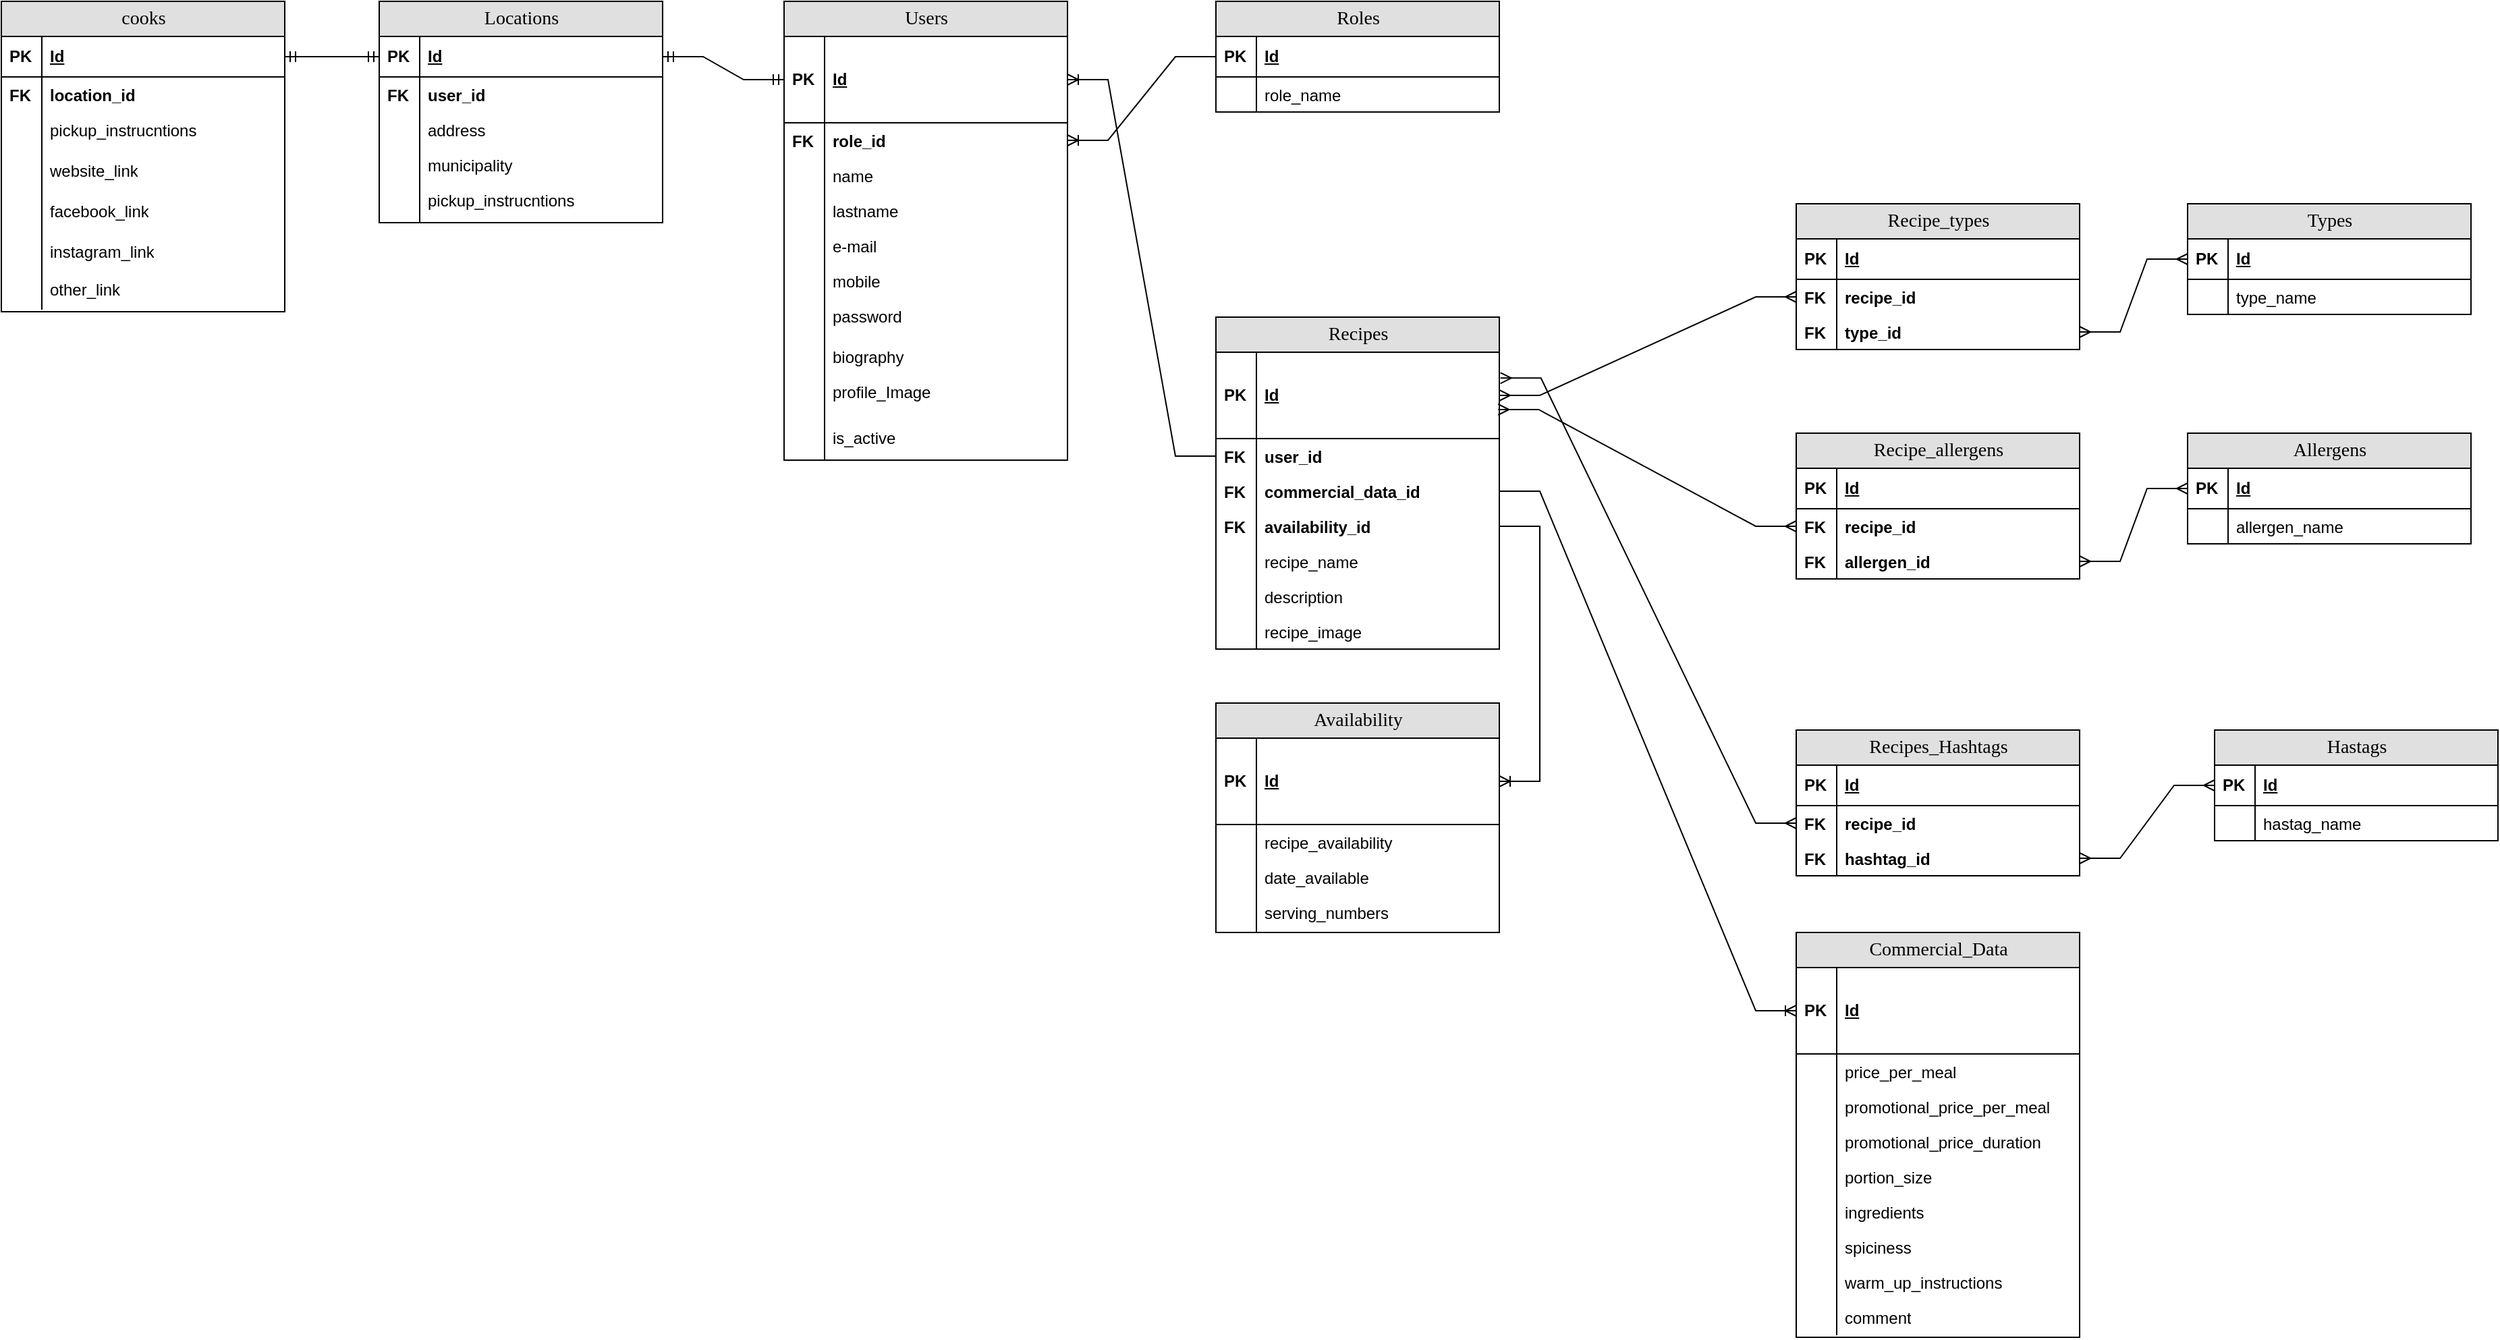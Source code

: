 <mxfile version="21.2.2" type="device">
  <diagram name="Page-1" id="e56a1550-8fbb-45ad-956c-1786394a9013">
    <mxGraphModel dx="2089" dy="570" grid="1" gridSize="10" guides="1" tooltips="1" connect="1" arrows="1" fold="1" page="1" pageScale="1" pageWidth="1100" pageHeight="850" background="none" math="0" shadow="0">
      <root>
        <mxCell id="0" />
        <mxCell id="1" parent="0" />
        <mxCell id="2e49270ec7c68f3f-19" value="Users" style="swimlane;html=1;fontStyle=0;childLayout=stackLayout;horizontal=1;startSize=26;fillColor=#e0e0e0;horizontalStack=0;resizeParent=1;resizeLast=0;collapsible=1;marginBottom=0;swimlaneFillColor=#ffffff;align=center;rounded=0;shadow=0;comic=0;labelBackgroundColor=none;strokeWidth=1;fontFamily=Verdana;fontSize=14" parent="1" vertex="1">
          <mxGeometry x="460" y="320" width="210" height="340" as="geometry" />
        </mxCell>
        <mxCell id="2e49270ec7c68f3f-20" value="Id" style="shape=partialRectangle;top=0;left=0;right=0;bottom=1;html=1;align=left;verticalAlign=middle;fillColor=none;spacingLeft=34;spacingRight=4;whiteSpace=wrap;overflow=hidden;rotatable=0;points=[[0,0.5],[1,0.5]];portConstraint=eastwest;dropTarget=0;fontStyle=5;" parent="2e49270ec7c68f3f-19" vertex="1">
          <mxGeometry y="26" width="210" height="64" as="geometry" />
        </mxCell>
        <mxCell id="2e49270ec7c68f3f-21" value="&lt;b&gt;PK&lt;/b&gt;" style="shape=partialRectangle;top=0;left=0;bottom=0;html=1;fillColor=none;align=left;verticalAlign=middle;spacingLeft=4;spacingRight=4;whiteSpace=wrap;overflow=hidden;rotatable=0;points=[];portConstraint=eastwest;part=1;" parent="2e49270ec7c68f3f-20" vertex="1" connectable="0">
          <mxGeometry width="30" height="64" as="geometry" />
        </mxCell>
        <mxCell id="rTAiuadYfv_GYAAn0Hy0-47" value="&lt;b&gt;role_id&lt;/b&gt;" style="shape=partialRectangle;top=0;left=0;right=0;bottom=0;html=1;align=left;verticalAlign=top;fillColor=none;spacingLeft=34;spacingRight=4;whiteSpace=wrap;overflow=hidden;rotatable=0;points=[[0,0.5],[1,0.5]];portConstraint=eastwest;dropTarget=0;" parent="2e49270ec7c68f3f-19" vertex="1">
          <mxGeometry y="90" width="210" height="26" as="geometry" />
        </mxCell>
        <mxCell id="rTAiuadYfv_GYAAn0Hy0-48" value="&lt;b&gt;FK&lt;/b&gt;" style="shape=partialRectangle;top=0;left=0;bottom=0;html=1;fillColor=none;align=left;verticalAlign=top;spacingLeft=4;spacingRight=4;whiteSpace=wrap;overflow=hidden;rotatable=0;points=[];portConstraint=eastwest;part=1;" parent="rTAiuadYfv_GYAAn0Hy0-47" vertex="1" connectable="0">
          <mxGeometry width="30" height="26" as="geometry" />
        </mxCell>
        <mxCell id="2e49270ec7c68f3f-22" value="name" style="shape=partialRectangle;top=0;left=0;right=0;bottom=0;html=1;align=left;verticalAlign=top;fillColor=none;spacingLeft=34;spacingRight=4;whiteSpace=wrap;overflow=hidden;rotatable=0;points=[[0,0.5],[1,0.5]];portConstraint=eastwest;dropTarget=0;" parent="2e49270ec7c68f3f-19" vertex="1">
          <mxGeometry y="116" width="210" height="26" as="geometry" />
        </mxCell>
        <mxCell id="2e49270ec7c68f3f-23" value="" style="shape=partialRectangle;top=0;left=0;bottom=0;html=1;fillColor=none;align=left;verticalAlign=top;spacingLeft=4;spacingRight=4;whiteSpace=wrap;overflow=hidden;rotatable=0;points=[];portConstraint=eastwest;part=1;" parent="2e49270ec7c68f3f-22" vertex="1" connectable="0">
          <mxGeometry width="30" height="26" as="geometry" />
        </mxCell>
        <mxCell id="2e49270ec7c68f3f-24" value="lastname" style="shape=partialRectangle;top=0;left=0;right=0;bottom=0;html=1;align=left;verticalAlign=top;fillColor=none;spacingLeft=34;spacingRight=4;whiteSpace=wrap;overflow=hidden;rotatable=0;points=[[0,0.5],[1,0.5]];portConstraint=eastwest;dropTarget=0;" parent="2e49270ec7c68f3f-19" vertex="1">
          <mxGeometry y="142" width="210" height="26" as="geometry" />
        </mxCell>
        <mxCell id="2e49270ec7c68f3f-25" value="" style="shape=partialRectangle;top=0;left=0;bottom=0;html=1;fillColor=none;align=left;verticalAlign=top;spacingLeft=4;spacingRight=4;whiteSpace=wrap;overflow=hidden;rotatable=0;points=[];portConstraint=eastwest;part=1;" parent="2e49270ec7c68f3f-24" vertex="1" connectable="0">
          <mxGeometry width="30" height="26" as="geometry" />
        </mxCell>
        <mxCell id="2e49270ec7c68f3f-26" value="e-mail" style="shape=partialRectangle;top=0;left=0;right=0;bottom=0;html=1;align=left;verticalAlign=top;fillColor=none;spacingLeft=34;spacingRight=4;whiteSpace=wrap;overflow=hidden;rotatable=0;points=[[0,0.5],[1,0.5]];portConstraint=eastwest;dropTarget=0;" parent="2e49270ec7c68f3f-19" vertex="1">
          <mxGeometry y="168" width="210" height="26" as="geometry" />
        </mxCell>
        <mxCell id="2e49270ec7c68f3f-27" value="" style="shape=partialRectangle;top=0;left=0;bottom=0;html=1;fillColor=none;align=left;verticalAlign=top;spacingLeft=4;spacingRight=4;whiteSpace=wrap;overflow=hidden;rotatable=0;points=[];portConstraint=eastwest;part=1;" parent="2e49270ec7c68f3f-26" vertex="1" connectable="0">
          <mxGeometry width="30" height="26" as="geometry" />
        </mxCell>
        <mxCell id="rTAiuadYfv_GYAAn0Hy0-1" value="mobile" style="shape=partialRectangle;top=0;left=0;right=0;bottom=0;html=1;align=left;verticalAlign=top;fillColor=none;spacingLeft=34;spacingRight=4;whiteSpace=wrap;overflow=hidden;rotatable=0;points=[[0,0.5],[1,0.5]];portConstraint=eastwest;dropTarget=0;" parent="2e49270ec7c68f3f-19" vertex="1">
          <mxGeometry y="194" width="210" height="26" as="geometry" />
        </mxCell>
        <mxCell id="rTAiuadYfv_GYAAn0Hy0-2" value="" style="shape=partialRectangle;top=0;left=0;bottom=0;html=1;fillColor=none;align=left;verticalAlign=top;spacingLeft=4;spacingRight=4;whiteSpace=wrap;overflow=hidden;rotatable=0;points=[];portConstraint=eastwest;part=1;" parent="rTAiuadYfv_GYAAn0Hy0-1" vertex="1" connectable="0">
          <mxGeometry width="30" height="26" as="geometry" />
        </mxCell>
        <mxCell id="rTAiuadYfv_GYAAn0Hy0-3" value="password" style="shape=partialRectangle;top=0;left=0;right=0;bottom=0;html=1;align=left;verticalAlign=top;fillColor=none;spacingLeft=34;spacingRight=4;whiteSpace=wrap;overflow=hidden;rotatable=0;points=[[0,0.5],[1,0.5]];portConstraint=eastwest;dropTarget=0;" parent="2e49270ec7c68f3f-19" vertex="1">
          <mxGeometry y="220" width="210" height="30" as="geometry" />
        </mxCell>
        <mxCell id="rTAiuadYfv_GYAAn0Hy0-4" value="" style="shape=partialRectangle;top=0;left=0;bottom=0;html=1;fillColor=none;align=left;verticalAlign=top;spacingLeft=4;spacingRight=4;whiteSpace=wrap;overflow=hidden;rotatable=0;points=[];portConstraint=eastwest;part=1;" parent="rTAiuadYfv_GYAAn0Hy0-3" vertex="1" connectable="0">
          <mxGeometry width="30" height="30.0" as="geometry" />
        </mxCell>
        <mxCell id="rTAiuadYfv_GYAAn0Hy0-9" value="biography" style="shape=partialRectangle;top=0;left=0;right=0;bottom=0;html=1;align=left;verticalAlign=top;fillColor=none;spacingLeft=34;spacingRight=4;whiteSpace=wrap;overflow=hidden;rotatable=0;points=[[0,0.5],[1,0.5]];portConstraint=eastwest;dropTarget=0;" parent="2e49270ec7c68f3f-19" vertex="1">
          <mxGeometry y="250" width="210" height="26" as="geometry" />
        </mxCell>
        <mxCell id="rTAiuadYfv_GYAAn0Hy0-10" value="" style="shape=partialRectangle;top=0;left=0;bottom=0;html=1;fillColor=none;align=left;verticalAlign=top;spacingLeft=4;spacingRight=4;whiteSpace=wrap;overflow=hidden;rotatable=0;points=[];portConstraint=eastwest;part=1;" parent="rTAiuadYfv_GYAAn0Hy0-9" vertex="1" connectable="0">
          <mxGeometry width="30" height="26" as="geometry" />
        </mxCell>
        <mxCell id="2e49270ec7c68f3f-28" value="" style="shape=partialRectangle;top=0;left=0;right=0;bottom=0;html=1;align=left;verticalAlign=top;fillColor=none;spacingLeft=34;spacingRight=4;whiteSpace=wrap;overflow=hidden;rotatable=0;points=[[0,0.5],[1,0.5]];portConstraint=eastwest;dropTarget=0;" parent="2e49270ec7c68f3f-19" vertex="1">
          <mxGeometry y="276" width="210" as="geometry" />
        </mxCell>
        <mxCell id="2e49270ec7c68f3f-29" value="" style="shape=partialRectangle;top=0;left=0;bottom=0;html=1;fillColor=none;align=left;verticalAlign=top;spacingLeft=4;spacingRight=4;whiteSpace=wrap;overflow=hidden;rotatable=0;points=[];portConstraint=eastwest;part=1;" parent="2e49270ec7c68f3f-28" vertex="1" connectable="0">
          <mxGeometry width="30" as="geometry" />
        </mxCell>
        <mxCell id="rTAiuadYfv_GYAAn0Hy0-11" value="profile_Image" style="shape=partialRectangle;top=0;left=0;right=0;bottom=0;html=1;align=left;verticalAlign=top;fillColor=none;spacingLeft=34;spacingRight=4;whiteSpace=wrap;overflow=hidden;rotatable=0;points=[[0,0.5],[1,0.5]];portConstraint=eastwest;dropTarget=0;" parent="2e49270ec7c68f3f-19" vertex="1">
          <mxGeometry y="276" width="210" height="34" as="geometry" />
        </mxCell>
        <mxCell id="rTAiuadYfv_GYAAn0Hy0-12" value="" style="shape=partialRectangle;top=0;left=0;bottom=0;html=1;fillColor=none;align=left;verticalAlign=top;spacingLeft=4;spacingRight=4;whiteSpace=wrap;overflow=hidden;rotatable=0;points=[];portConstraint=eastwest;part=1;" parent="rTAiuadYfv_GYAAn0Hy0-11" vertex="1" connectable="0">
          <mxGeometry width="30" height="34" as="geometry" />
        </mxCell>
        <mxCell id="GdsFhL17nDhHHJ8QAs0g-1" value="is_active" style="shape=partialRectangle;top=0;left=0;right=0;bottom=0;html=1;align=left;verticalAlign=top;fillColor=none;spacingLeft=34;spacingRight=4;whiteSpace=wrap;overflow=hidden;rotatable=0;points=[[0,0.5],[1,0.5]];portConstraint=eastwest;dropTarget=0;" parent="2e49270ec7c68f3f-19" vertex="1">
          <mxGeometry y="310" width="210" height="30" as="geometry" />
        </mxCell>
        <mxCell id="GdsFhL17nDhHHJ8QAs0g-2" value="" style="shape=partialRectangle;top=0;left=0;bottom=0;html=1;fillColor=none;align=left;verticalAlign=top;spacingLeft=4;spacingRight=4;whiteSpace=wrap;overflow=hidden;rotatable=0;points=[];portConstraint=eastwest;part=1;" parent="GdsFhL17nDhHHJ8QAs0g-1" vertex="1" connectable="0">
          <mxGeometry width="30" height="30" as="geometry" />
        </mxCell>
        <mxCell id="rTAiuadYfv_GYAAn0Hy0-13" value="Locations" style="swimlane;html=1;fontStyle=0;childLayout=stackLayout;horizontal=1;startSize=26;fillColor=#e0e0e0;horizontalStack=0;resizeParent=1;resizeLast=0;collapsible=1;marginBottom=0;swimlaneFillColor=#ffffff;align=center;rounded=0;shadow=0;comic=0;labelBackgroundColor=none;strokeWidth=1;fontFamily=Verdana;fontSize=14" parent="1" vertex="1">
          <mxGeometry x="160" y="320" width="210" height="164" as="geometry" />
        </mxCell>
        <mxCell id="rTAiuadYfv_GYAAn0Hy0-14" value="Id" style="shape=partialRectangle;top=0;left=0;right=0;bottom=1;html=1;align=left;verticalAlign=middle;fillColor=none;spacingLeft=34;spacingRight=4;whiteSpace=wrap;overflow=hidden;rotatable=0;points=[[0,0.5],[1,0.5]];portConstraint=eastwest;dropTarget=0;fontStyle=5;" parent="rTAiuadYfv_GYAAn0Hy0-13" vertex="1">
          <mxGeometry y="26" width="210" height="30" as="geometry" />
        </mxCell>
        <mxCell id="rTAiuadYfv_GYAAn0Hy0-15" value="&lt;b&gt;PK&lt;/b&gt;" style="shape=partialRectangle;top=0;left=0;bottom=0;html=1;fillColor=none;align=left;verticalAlign=middle;spacingLeft=4;spacingRight=4;whiteSpace=wrap;overflow=hidden;rotatable=0;points=[];portConstraint=eastwest;part=1;" parent="rTAiuadYfv_GYAAn0Hy0-14" vertex="1" connectable="0">
          <mxGeometry width="30" height="30" as="geometry" />
        </mxCell>
        <mxCell id="bXKhKPZTnKOIbhcsVDCB-1" value="&lt;b&gt;user_id&lt;/b&gt;" style="shape=partialRectangle;top=0;left=0;right=0;bottom=0;html=1;align=left;verticalAlign=top;fillColor=none;spacingLeft=34;spacingRight=4;whiteSpace=wrap;overflow=hidden;rotatable=0;points=[[0,0.5],[1,0.5]];portConstraint=eastwest;dropTarget=0;" parent="rTAiuadYfv_GYAAn0Hy0-13" vertex="1">
          <mxGeometry y="56" width="210" height="26" as="geometry" />
        </mxCell>
        <mxCell id="bXKhKPZTnKOIbhcsVDCB-2" value="&lt;b&gt;FK&lt;/b&gt;" style="shape=partialRectangle;top=0;left=0;bottom=0;html=1;fillColor=none;align=left;verticalAlign=top;spacingLeft=4;spacingRight=4;whiteSpace=wrap;overflow=hidden;rotatable=0;points=[];portConstraint=eastwest;part=1;" parent="bXKhKPZTnKOIbhcsVDCB-1" vertex="1" connectable="0">
          <mxGeometry width="30" height="26" as="geometry" />
        </mxCell>
        <mxCell id="rTAiuadYfv_GYAAn0Hy0-18" value="address" style="shape=partialRectangle;top=0;left=0;right=0;bottom=0;html=1;align=left;verticalAlign=top;fillColor=none;spacingLeft=34;spacingRight=4;whiteSpace=wrap;overflow=hidden;rotatable=0;points=[[0,0.5],[1,0.5]];portConstraint=eastwest;dropTarget=0;" parent="rTAiuadYfv_GYAAn0Hy0-13" vertex="1">
          <mxGeometry y="82" width="210" height="26" as="geometry" />
        </mxCell>
        <mxCell id="rTAiuadYfv_GYAAn0Hy0-19" value="" style="shape=partialRectangle;top=0;left=0;bottom=0;html=1;fillColor=none;align=left;verticalAlign=top;spacingLeft=4;spacingRight=4;whiteSpace=wrap;overflow=hidden;rotatable=0;points=[];portConstraint=eastwest;part=1;" parent="rTAiuadYfv_GYAAn0Hy0-18" vertex="1" connectable="0">
          <mxGeometry width="30" height="26" as="geometry" />
        </mxCell>
        <mxCell id="rTAiuadYfv_GYAAn0Hy0-20" value="municipality" style="shape=partialRectangle;top=0;left=0;right=0;bottom=0;html=1;align=left;verticalAlign=top;fillColor=none;spacingLeft=34;spacingRight=4;whiteSpace=wrap;overflow=hidden;rotatable=0;points=[[0,0.5],[1,0.5]];portConstraint=eastwest;dropTarget=0;" parent="rTAiuadYfv_GYAAn0Hy0-13" vertex="1">
          <mxGeometry y="108" width="210" height="26" as="geometry" />
        </mxCell>
        <mxCell id="rTAiuadYfv_GYAAn0Hy0-21" value="" style="shape=partialRectangle;top=0;left=0;bottom=0;html=1;fillColor=none;align=left;verticalAlign=top;spacingLeft=4;spacingRight=4;whiteSpace=wrap;overflow=hidden;rotatable=0;points=[];portConstraint=eastwest;part=1;" parent="rTAiuadYfv_GYAAn0Hy0-20" vertex="1" connectable="0">
          <mxGeometry width="30" height="26" as="geometry" />
        </mxCell>
        <mxCell id="rTAiuadYfv_GYAAn0Hy0-26" value="" style="shape=partialRectangle;top=0;left=0;right=0;bottom=0;html=1;align=left;verticalAlign=top;fillColor=none;spacingLeft=34;spacingRight=4;whiteSpace=wrap;overflow=hidden;rotatable=0;points=[[0,0.5],[1,0.5]];portConstraint=eastwest;dropTarget=0;" parent="rTAiuadYfv_GYAAn0Hy0-13" vertex="1">
          <mxGeometry y="134" width="210" as="geometry" />
        </mxCell>
        <mxCell id="rTAiuadYfv_GYAAn0Hy0-27" value="" style="shape=partialRectangle;top=0;left=0;bottom=0;html=1;fillColor=none;align=left;verticalAlign=top;spacingLeft=4;spacingRight=4;whiteSpace=wrap;overflow=hidden;rotatable=0;points=[];portConstraint=eastwest;part=1;" parent="rTAiuadYfv_GYAAn0Hy0-26" vertex="1" connectable="0">
          <mxGeometry width="30" as="geometry" />
        </mxCell>
        <mxCell id="rTAiuadYfv_GYAAn0Hy0-22" value="pickup_instrucntions" style="shape=partialRectangle;top=0;left=0;right=0;bottom=0;html=1;align=left;verticalAlign=top;fillColor=none;spacingLeft=34;spacingRight=4;whiteSpace=wrap;overflow=hidden;rotatable=0;points=[[0,0.5],[1,0.5]];portConstraint=eastwest;dropTarget=0;" parent="rTAiuadYfv_GYAAn0Hy0-13" vertex="1">
          <mxGeometry y="134" width="210" height="30" as="geometry" />
        </mxCell>
        <mxCell id="rTAiuadYfv_GYAAn0Hy0-23" value="" style="shape=partialRectangle;top=0;left=0;bottom=0;html=1;fillColor=none;align=left;verticalAlign=top;spacingLeft=4;spacingRight=4;whiteSpace=wrap;overflow=hidden;rotatable=0;points=[];portConstraint=eastwest;part=1;" parent="rTAiuadYfv_GYAAn0Hy0-22" vertex="1" connectable="0">
          <mxGeometry width="30" height="30" as="geometry" />
        </mxCell>
        <mxCell id="rTAiuadYfv_GYAAn0Hy0-34" value="Roles" style="swimlane;html=1;fontStyle=0;childLayout=stackLayout;horizontal=1;startSize=26;fillColor=#e0e0e0;horizontalStack=0;resizeParent=1;resizeLast=0;collapsible=1;marginBottom=0;swimlaneFillColor=#ffffff;align=center;rounded=0;shadow=0;comic=0;labelBackgroundColor=none;strokeWidth=1;fontFamily=Verdana;fontSize=14" parent="1" vertex="1">
          <mxGeometry x="780" y="320" width="210" height="82" as="geometry" />
        </mxCell>
        <mxCell id="rTAiuadYfv_GYAAn0Hy0-35" value="Id" style="shape=partialRectangle;top=0;left=0;right=0;bottom=1;html=1;align=left;verticalAlign=middle;fillColor=none;spacingLeft=34;spacingRight=4;whiteSpace=wrap;overflow=hidden;rotatable=0;points=[[0,0.5],[1,0.5]];portConstraint=eastwest;dropTarget=0;fontStyle=5;" parent="rTAiuadYfv_GYAAn0Hy0-34" vertex="1">
          <mxGeometry y="26" width="210" height="30" as="geometry" />
        </mxCell>
        <mxCell id="rTAiuadYfv_GYAAn0Hy0-36" value="&lt;b&gt;PK&lt;/b&gt;" style="shape=partialRectangle;top=0;left=0;bottom=0;html=1;fillColor=none;align=left;verticalAlign=middle;spacingLeft=4;spacingRight=4;whiteSpace=wrap;overflow=hidden;rotatable=0;points=[];portConstraint=eastwest;part=1;" parent="rTAiuadYfv_GYAAn0Hy0-35" vertex="1" connectable="0">
          <mxGeometry width="30" height="30" as="geometry" />
        </mxCell>
        <mxCell id="rTAiuadYfv_GYAAn0Hy0-39" value="role_name" style="shape=partialRectangle;top=0;left=0;right=0;bottom=0;html=1;align=left;verticalAlign=top;fillColor=none;spacingLeft=34;spacingRight=4;whiteSpace=wrap;overflow=hidden;rotatable=0;points=[[0,0.5],[1,0.5]];portConstraint=eastwest;dropTarget=0;" parent="rTAiuadYfv_GYAAn0Hy0-34" vertex="1">
          <mxGeometry y="56" width="210" height="26" as="geometry" />
        </mxCell>
        <mxCell id="rTAiuadYfv_GYAAn0Hy0-40" value="" style="shape=partialRectangle;top=0;left=0;bottom=0;html=1;fillColor=none;align=left;verticalAlign=top;spacingLeft=4;spacingRight=4;whiteSpace=wrap;overflow=hidden;rotatable=0;points=[];portConstraint=eastwest;part=1;" parent="rTAiuadYfv_GYAAn0Hy0-39" vertex="1" connectable="0">
          <mxGeometry width="30" height="26" as="geometry" />
        </mxCell>
        <mxCell id="rTAiuadYfv_GYAAn0Hy0-45" value="" style="shape=partialRectangle;top=0;left=0;right=0;bottom=0;html=1;align=left;verticalAlign=top;fillColor=none;spacingLeft=34;spacingRight=4;whiteSpace=wrap;overflow=hidden;rotatable=0;points=[[0,0.5],[1,0.5]];portConstraint=eastwest;dropTarget=0;" parent="rTAiuadYfv_GYAAn0Hy0-34" vertex="1">
          <mxGeometry y="82" width="210" as="geometry" />
        </mxCell>
        <mxCell id="rTAiuadYfv_GYAAn0Hy0-46" value="" style="shape=partialRectangle;top=0;left=0;bottom=0;html=1;fillColor=none;align=left;verticalAlign=top;spacingLeft=4;spacingRight=4;whiteSpace=wrap;overflow=hidden;rotatable=0;points=[];portConstraint=eastwest;part=1;" parent="rTAiuadYfv_GYAAn0Hy0-45" vertex="1" connectable="0">
          <mxGeometry width="30" as="geometry" />
        </mxCell>
        <mxCell id="rTAiuadYfv_GYAAn0Hy0-49" value="" style="edgeStyle=entityRelationEdgeStyle;fontSize=12;html=1;endArrow=ERoneToMany;rounded=0;" parent="1" source="rTAiuadYfv_GYAAn0Hy0-35" target="rTAiuadYfv_GYAAn0Hy0-47" edge="1">
          <mxGeometry width="100" height="100" relative="1" as="geometry">
            <mxPoint x="760" y="370" as="sourcePoint" />
            <mxPoint x="750" y="350" as="targetPoint" />
          </mxGeometry>
        </mxCell>
        <mxCell id="bXKhKPZTnKOIbhcsVDCB-4" value="" style="edgeStyle=entityRelationEdgeStyle;fontSize=12;html=1;endArrow=ERmandOne;startArrow=ERmandOne;rounded=0;entryX=0;entryY=0.5;entryDx=0;entryDy=0;" parent="1" source="rTAiuadYfv_GYAAn0Hy0-14" target="2e49270ec7c68f3f-20" edge="1">
          <mxGeometry width="100" height="100" relative="1" as="geometry">
            <mxPoint x="370" y="410" as="sourcePoint" />
            <mxPoint x="470" y="310" as="targetPoint" />
          </mxGeometry>
        </mxCell>
        <mxCell id="iv-t4Xuijc71CLR25lAY-15" value="cooks" style="swimlane;html=1;fontStyle=0;childLayout=stackLayout;horizontal=1;startSize=26;fillColor=#e0e0e0;horizontalStack=0;resizeParent=1;resizeLast=0;collapsible=1;marginBottom=0;swimlaneFillColor=#ffffff;align=center;rounded=0;shadow=0;comic=0;labelBackgroundColor=none;strokeWidth=1;fontFamily=Verdana;fontSize=14" parent="1" vertex="1">
          <mxGeometry x="-120" y="320" width="210" height="230" as="geometry" />
        </mxCell>
        <mxCell id="iv-t4Xuijc71CLR25lAY-16" value="Id" style="shape=partialRectangle;top=0;left=0;right=0;bottom=1;html=1;align=left;verticalAlign=middle;fillColor=none;spacingLeft=34;spacingRight=4;whiteSpace=wrap;overflow=hidden;rotatable=0;points=[[0,0.5],[1,0.5]];portConstraint=eastwest;dropTarget=0;fontStyle=5;" parent="iv-t4Xuijc71CLR25lAY-15" vertex="1">
          <mxGeometry y="26" width="210" height="30" as="geometry" />
        </mxCell>
        <mxCell id="iv-t4Xuijc71CLR25lAY-17" value="&lt;b&gt;PK&lt;/b&gt;" style="shape=partialRectangle;top=0;left=0;bottom=0;html=1;fillColor=none;align=left;verticalAlign=middle;spacingLeft=4;spacingRight=4;whiteSpace=wrap;overflow=hidden;rotatable=0;points=[];portConstraint=eastwest;part=1;" parent="iv-t4Xuijc71CLR25lAY-16" vertex="1" connectable="0">
          <mxGeometry width="30" height="30" as="geometry" />
        </mxCell>
        <mxCell id="iv-t4Xuijc71CLR25lAY-18" value="&lt;b&gt;location_id&lt;/b&gt;" style="shape=partialRectangle;top=0;left=0;right=0;bottom=0;html=1;align=left;verticalAlign=top;fillColor=none;spacingLeft=34;spacingRight=4;whiteSpace=wrap;overflow=hidden;rotatable=0;points=[[0,0.5],[1,0.5]];portConstraint=eastwest;dropTarget=0;" parent="iv-t4Xuijc71CLR25lAY-15" vertex="1">
          <mxGeometry y="56" width="210" height="26" as="geometry" />
        </mxCell>
        <mxCell id="iv-t4Xuijc71CLR25lAY-19" value="&lt;b&gt;FK&lt;/b&gt;" style="shape=partialRectangle;top=0;left=0;bottom=0;html=1;fillColor=none;align=left;verticalAlign=top;spacingLeft=4;spacingRight=4;whiteSpace=wrap;overflow=hidden;rotatable=0;points=[];portConstraint=eastwest;part=1;" parent="iv-t4Xuijc71CLR25lAY-18" vertex="1" connectable="0">
          <mxGeometry width="30" height="26" as="geometry" />
        </mxCell>
        <mxCell id="iv-t4Xuijc71CLR25lAY-24" value="" style="shape=partialRectangle;top=0;left=0;right=0;bottom=0;html=1;align=left;verticalAlign=top;fillColor=none;spacingLeft=34;spacingRight=4;whiteSpace=wrap;overflow=hidden;rotatable=0;points=[[0,0.5],[1,0.5]];portConstraint=eastwest;dropTarget=0;" parent="iv-t4Xuijc71CLR25lAY-15" vertex="1">
          <mxGeometry y="82" width="210" as="geometry" />
        </mxCell>
        <mxCell id="iv-t4Xuijc71CLR25lAY-25" value="" style="shape=partialRectangle;top=0;left=0;bottom=0;html=1;fillColor=none;align=left;verticalAlign=top;spacingLeft=4;spacingRight=4;whiteSpace=wrap;overflow=hidden;rotatable=0;points=[];portConstraint=eastwest;part=1;" parent="iv-t4Xuijc71CLR25lAY-24" vertex="1" connectable="0">
          <mxGeometry width="30" as="geometry" />
        </mxCell>
        <mxCell id="iv-t4Xuijc71CLR25lAY-26" value="pickup_instrucntions" style="shape=partialRectangle;top=0;left=0;right=0;bottom=0;html=1;align=left;verticalAlign=top;fillColor=none;spacingLeft=34;spacingRight=4;whiteSpace=wrap;overflow=hidden;rotatable=0;points=[[0,0.5],[1,0.5]];portConstraint=eastwest;dropTarget=0;" parent="iv-t4Xuijc71CLR25lAY-15" vertex="1">
          <mxGeometry y="82" width="210" height="30" as="geometry" />
        </mxCell>
        <mxCell id="iv-t4Xuijc71CLR25lAY-27" value="" style="shape=partialRectangle;top=0;left=0;bottom=0;html=1;fillColor=none;align=left;verticalAlign=top;spacingLeft=4;spacingRight=4;whiteSpace=wrap;overflow=hidden;rotatable=0;points=[];portConstraint=eastwest;part=1;" parent="iv-t4Xuijc71CLR25lAY-26" vertex="1" connectable="0">
          <mxGeometry width="30" height="30" as="geometry" />
        </mxCell>
        <mxCell id="eV5ty1oHvssxr56WLW1a-116" value="website_link" style="shape=partialRectangle;top=0;left=0;right=0;bottom=0;html=1;align=left;verticalAlign=top;fillColor=none;spacingLeft=34;spacingRight=4;whiteSpace=wrap;overflow=hidden;rotatable=0;points=[[0,0.5],[1,0.5]];portConstraint=eastwest;dropTarget=0;" parent="iv-t4Xuijc71CLR25lAY-15" vertex="1">
          <mxGeometry y="112" width="210" height="30" as="geometry" />
        </mxCell>
        <mxCell id="eV5ty1oHvssxr56WLW1a-117" value="" style="shape=partialRectangle;top=0;left=0;bottom=0;html=1;fillColor=none;align=left;verticalAlign=top;spacingLeft=4;spacingRight=4;whiteSpace=wrap;overflow=hidden;rotatable=0;points=[];portConstraint=eastwest;part=1;" parent="eV5ty1oHvssxr56WLW1a-116" vertex="1" connectable="0">
          <mxGeometry width="30" height="30" as="geometry" />
        </mxCell>
        <mxCell id="eV5ty1oHvssxr56WLW1a-118" value="facebook_link&lt;br&gt;" style="shape=partialRectangle;top=0;left=0;right=0;bottom=0;html=1;align=left;verticalAlign=top;fillColor=none;spacingLeft=34;spacingRight=4;whiteSpace=wrap;overflow=hidden;rotatable=0;points=[[0,0.5],[1,0.5]];portConstraint=eastwest;dropTarget=0;" parent="iv-t4Xuijc71CLR25lAY-15" vertex="1">
          <mxGeometry y="142" width="210" height="30" as="geometry" />
        </mxCell>
        <mxCell id="eV5ty1oHvssxr56WLW1a-119" value="" style="shape=partialRectangle;top=0;left=0;bottom=0;html=1;fillColor=none;align=left;verticalAlign=top;spacingLeft=4;spacingRight=4;whiteSpace=wrap;overflow=hidden;rotatable=0;points=[];portConstraint=eastwest;part=1;" parent="eV5ty1oHvssxr56WLW1a-118" vertex="1" connectable="0">
          <mxGeometry width="30" height="30" as="geometry" />
        </mxCell>
        <mxCell id="eV5ty1oHvssxr56WLW1a-120" value="instagram_link" style="shape=partialRectangle;top=0;left=0;right=0;bottom=0;html=1;align=left;verticalAlign=top;fillColor=none;spacingLeft=34;spacingRight=4;whiteSpace=wrap;overflow=hidden;rotatable=0;points=[[0,0.5],[1,0.5]];portConstraint=eastwest;dropTarget=0;" parent="iv-t4Xuijc71CLR25lAY-15" vertex="1">
          <mxGeometry y="172" width="210" height="28" as="geometry" />
        </mxCell>
        <mxCell id="eV5ty1oHvssxr56WLW1a-121" value="" style="shape=partialRectangle;top=0;left=0;bottom=0;html=1;fillColor=none;align=left;verticalAlign=top;spacingLeft=4;spacingRight=4;whiteSpace=wrap;overflow=hidden;rotatable=0;points=[];portConstraint=eastwest;part=1;" parent="eV5ty1oHvssxr56WLW1a-120" vertex="1" connectable="0">
          <mxGeometry width="30" height="28" as="geometry" />
        </mxCell>
        <mxCell id="eV5ty1oHvssxr56WLW1a-122" value="other_link" style="shape=partialRectangle;top=0;left=0;right=0;bottom=0;html=1;align=left;verticalAlign=top;fillColor=none;spacingLeft=34;spacingRight=4;whiteSpace=wrap;overflow=hidden;rotatable=0;points=[[0,0.5],[1,0.5]];portConstraint=eastwest;dropTarget=0;" parent="iv-t4Xuijc71CLR25lAY-15" vertex="1">
          <mxGeometry y="200" width="210" height="28" as="geometry" />
        </mxCell>
        <mxCell id="eV5ty1oHvssxr56WLW1a-123" value="" style="shape=partialRectangle;top=0;left=0;bottom=0;html=1;fillColor=none;align=left;verticalAlign=top;spacingLeft=4;spacingRight=4;whiteSpace=wrap;overflow=hidden;rotatable=0;points=[];portConstraint=eastwest;part=1;" parent="eV5ty1oHvssxr56WLW1a-122" vertex="1" connectable="0">
          <mxGeometry width="30" height="28" as="geometry" />
        </mxCell>
        <mxCell id="iv-t4Xuijc71CLR25lAY-28" value="" style="edgeStyle=entityRelationEdgeStyle;fontSize=12;html=1;endArrow=ERmandOne;startArrow=ERmandOne;rounded=0;entryX=0;entryY=0.5;entryDx=0;entryDy=0;" parent="1" source="iv-t4Xuijc71CLR25lAY-16" target="rTAiuadYfv_GYAAn0Hy0-14" edge="1">
          <mxGeometry width="100" height="100" relative="1" as="geometry">
            <mxPoint x="90" y="410" as="sourcePoint" />
            <mxPoint x="160" y="640" as="targetPoint" />
          </mxGeometry>
        </mxCell>
        <mxCell id="eV5ty1oHvssxr56WLW1a-1" value="Recipes" style="swimlane;html=1;fontStyle=0;childLayout=stackLayout;horizontal=1;startSize=26;fillColor=#e0e0e0;horizontalStack=0;resizeParent=1;resizeLast=0;collapsible=1;marginBottom=0;swimlaneFillColor=#ffffff;align=center;rounded=0;shadow=0;comic=0;labelBackgroundColor=none;strokeWidth=1;fontFamily=Verdana;fontSize=14" parent="1" vertex="1">
          <mxGeometry x="780" y="554" width="210" height="246" as="geometry" />
        </mxCell>
        <mxCell id="eV5ty1oHvssxr56WLW1a-2" value="Id" style="shape=partialRectangle;top=0;left=0;right=0;bottom=1;html=1;align=left;verticalAlign=middle;fillColor=none;spacingLeft=34;spacingRight=4;whiteSpace=wrap;overflow=hidden;rotatable=0;points=[[0,0.5],[1,0.5]];portConstraint=eastwest;dropTarget=0;fontStyle=5;" parent="eV5ty1oHvssxr56WLW1a-1" vertex="1">
          <mxGeometry y="26" width="210" height="64" as="geometry" />
        </mxCell>
        <mxCell id="eV5ty1oHvssxr56WLW1a-3" value="&lt;b&gt;PK&lt;/b&gt;" style="shape=partialRectangle;top=0;left=0;bottom=0;html=1;fillColor=none;align=left;verticalAlign=middle;spacingLeft=4;spacingRight=4;whiteSpace=wrap;overflow=hidden;rotatable=0;points=[];portConstraint=eastwest;part=1;" parent="eV5ty1oHvssxr56WLW1a-2" vertex="1" connectable="0">
          <mxGeometry width="30" height="64" as="geometry" />
        </mxCell>
        <mxCell id="eV5ty1oHvssxr56WLW1a-124" value="&lt;b&gt;user_id&lt;/b&gt;" style="shape=partialRectangle;top=0;left=0;right=0;bottom=0;html=1;align=left;verticalAlign=top;fillColor=none;spacingLeft=34;spacingRight=4;whiteSpace=wrap;overflow=hidden;rotatable=0;points=[[0,0.5],[1,0.5]];portConstraint=eastwest;dropTarget=0;" parent="eV5ty1oHvssxr56WLW1a-1" vertex="1">
          <mxGeometry y="90" width="210" height="26" as="geometry" />
        </mxCell>
        <mxCell id="eV5ty1oHvssxr56WLW1a-125" value="&lt;b&gt;FK&lt;/b&gt;" style="shape=partialRectangle;top=0;left=0;bottom=0;html=1;fillColor=none;align=left;verticalAlign=top;spacingLeft=4;spacingRight=4;whiteSpace=wrap;overflow=hidden;rotatable=0;points=[];portConstraint=eastwest;part=1;" parent="eV5ty1oHvssxr56WLW1a-124" vertex="1" connectable="0">
          <mxGeometry width="30" height="26" as="geometry" />
        </mxCell>
        <mxCell id="NVxr4gnmGJfopxFfSpcm-3" value="&lt;b&gt;commercial_data_id&lt;/b&gt;" style="shape=partialRectangle;top=0;left=0;right=0;bottom=0;html=1;align=left;verticalAlign=top;fillColor=none;spacingLeft=34;spacingRight=4;whiteSpace=wrap;overflow=hidden;rotatable=0;points=[[0,0.5],[1,0.5]];portConstraint=eastwest;dropTarget=0;" parent="eV5ty1oHvssxr56WLW1a-1" vertex="1">
          <mxGeometry y="116" width="210" height="26" as="geometry" />
        </mxCell>
        <mxCell id="NVxr4gnmGJfopxFfSpcm-4" value="&lt;b&gt;FK&lt;/b&gt;" style="shape=partialRectangle;top=0;left=0;bottom=0;html=1;fillColor=none;align=left;verticalAlign=top;spacingLeft=4;spacingRight=4;whiteSpace=wrap;overflow=hidden;rotatable=0;points=[];portConstraint=eastwest;part=1;" parent="NVxr4gnmGJfopxFfSpcm-3" vertex="1" connectable="0">
          <mxGeometry width="30" height="26" as="geometry" />
        </mxCell>
        <mxCell id="W9CRLaLFHK89IDJ6nQ-i-1" value="&lt;b&gt;availability_id&lt;/b&gt;" style="shape=partialRectangle;top=0;left=0;right=0;bottom=0;html=1;align=left;verticalAlign=top;fillColor=none;spacingLeft=34;spacingRight=4;whiteSpace=wrap;overflow=hidden;rotatable=0;points=[[0,0.5],[1,0.5]];portConstraint=eastwest;dropTarget=0;" parent="eV5ty1oHvssxr56WLW1a-1" vertex="1">
          <mxGeometry y="142" width="210" height="26" as="geometry" />
        </mxCell>
        <mxCell id="W9CRLaLFHK89IDJ6nQ-i-2" value="&lt;b&gt;FK&lt;/b&gt;" style="shape=partialRectangle;top=0;left=0;bottom=0;html=1;fillColor=none;align=left;verticalAlign=top;spacingLeft=4;spacingRight=4;whiteSpace=wrap;overflow=hidden;rotatable=0;points=[];portConstraint=eastwest;part=1;" parent="W9CRLaLFHK89IDJ6nQ-i-1" vertex="1" connectable="0">
          <mxGeometry width="30" height="26" as="geometry" />
        </mxCell>
        <mxCell id="eV5ty1oHvssxr56WLW1a-6" value="recipe_name" style="shape=partialRectangle;top=0;left=0;right=0;bottom=0;html=1;align=left;verticalAlign=top;fillColor=none;spacingLeft=34;spacingRight=4;whiteSpace=wrap;overflow=hidden;rotatable=0;points=[[0,0.5],[1,0.5]];portConstraint=eastwest;dropTarget=0;" parent="eV5ty1oHvssxr56WLW1a-1" vertex="1">
          <mxGeometry y="168" width="210" height="26" as="geometry" />
        </mxCell>
        <mxCell id="eV5ty1oHvssxr56WLW1a-7" value="" style="shape=partialRectangle;top=0;left=0;bottom=0;html=1;fillColor=none;align=left;verticalAlign=top;spacingLeft=4;spacingRight=4;whiteSpace=wrap;overflow=hidden;rotatable=0;points=[];portConstraint=eastwest;part=1;" parent="eV5ty1oHvssxr56WLW1a-6" vertex="1" connectable="0">
          <mxGeometry width="30" height="26" as="geometry" />
        </mxCell>
        <mxCell id="eV5ty1oHvssxr56WLW1a-8" value="description" style="shape=partialRectangle;top=0;left=0;right=0;bottom=0;html=1;align=left;verticalAlign=top;fillColor=none;spacingLeft=34;spacingRight=4;whiteSpace=wrap;overflow=hidden;rotatable=0;points=[[0,0.5],[1,0.5]];portConstraint=eastwest;dropTarget=0;" parent="eV5ty1oHvssxr56WLW1a-1" vertex="1">
          <mxGeometry y="194" width="210" height="26" as="geometry" />
        </mxCell>
        <mxCell id="eV5ty1oHvssxr56WLW1a-9" value="" style="shape=partialRectangle;top=0;left=0;bottom=0;html=1;fillColor=none;align=left;verticalAlign=top;spacingLeft=4;spacingRight=4;whiteSpace=wrap;overflow=hidden;rotatable=0;points=[];portConstraint=eastwest;part=1;" parent="eV5ty1oHvssxr56WLW1a-8" vertex="1" connectable="0">
          <mxGeometry width="30" height="26" as="geometry" />
        </mxCell>
        <mxCell id="eV5ty1oHvssxr56WLW1a-10" value="recipe_image" style="shape=partialRectangle;top=0;left=0;right=0;bottom=0;html=1;align=left;verticalAlign=top;fillColor=none;spacingLeft=34;spacingRight=4;whiteSpace=wrap;overflow=hidden;rotatable=0;points=[[0,0.5],[1,0.5]];portConstraint=eastwest;dropTarget=0;" parent="eV5ty1oHvssxr56WLW1a-1" vertex="1">
          <mxGeometry y="220" width="210" height="26" as="geometry" />
        </mxCell>
        <mxCell id="eV5ty1oHvssxr56WLW1a-11" value="" style="shape=partialRectangle;top=0;left=0;bottom=0;html=1;fillColor=none;align=left;verticalAlign=top;spacingLeft=4;spacingRight=4;whiteSpace=wrap;overflow=hidden;rotatable=0;points=[];portConstraint=eastwest;part=1;" parent="eV5ty1oHvssxr56WLW1a-10" vertex="1" connectable="0">
          <mxGeometry width="30" height="26" as="geometry" />
        </mxCell>
        <mxCell id="eV5ty1oHvssxr56WLW1a-18" value="" style="shape=partialRectangle;top=0;left=0;right=0;bottom=0;html=1;align=left;verticalAlign=top;fillColor=none;spacingLeft=34;spacingRight=4;whiteSpace=wrap;overflow=hidden;rotatable=0;points=[[0,0.5],[1,0.5]];portConstraint=eastwest;dropTarget=0;" parent="eV5ty1oHvssxr56WLW1a-1" vertex="1">
          <mxGeometry y="246" width="210" as="geometry" />
        </mxCell>
        <mxCell id="eV5ty1oHvssxr56WLW1a-19" value="" style="shape=partialRectangle;top=0;left=0;bottom=0;html=1;fillColor=none;align=left;verticalAlign=top;spacingLeft=4;spacingRight=4;whiteSpace=wrap;overflow=hidden;rotatable=0;points=[];portConstraint=eastwest;part=1;" parent="eV5ty1oHvssxr56WLW1a-18" vertex="1" connectable="0">
          <mxGeometry width="30" as="geometry" />
        </mxCell>
        <mxCell id="eV5ty1oHvssxr56WLW1a-24" value="Types" style="swimlane;html=1;fontStyle=0;childLayout=stackLayout;horizontal=1;startSize=26;fillColor=#e0e0e0;horizontalStack=0;resizeParent=1;resizeLast=0;collapsible=1;marginBottom=0;swimlaneFillColor=#ffffff;align=center;rounded=0;shadow=0;comic=0;labelBackgroundColor=none;strokeWidth=1;fontFamily=Verdana;fontSize=14" parent="1" vertex="1">
          <mxGeometry x="1500" y="470" width="210" height="82" as="geometry" />
        </mxCell>
        <mxCell id="eV5ty1oHvssxr56WLW1a-25" value="Id" style="shape=partialRectangle;top=0;left=0;right=0;bottom=1;html=1;align=left;verticalAlign=middle;fillColor=none;spacingLeft=34;spacingRight=4;whiteSpace=wrap;overflow=hidden;rotatable=0;points=[[0,0.5],[1,0.5]];portConstraint=eastwest;dropTarget=0;fontStyle=5;" parent="eV5ty1oHvssxr56WLW1a-24" vertex="1">
          <mxGeometry y="26" width="210" height="30" as="geometry" />
        </mxCell>
        <mxCell id="eV5ty1oHvssxr56WLW1a-26" value="&lt;b&gt;PK&lt;/b&gt;" style="shape=partialRectangle;top=0;left=0;bottom=0;html=1;fillColor=none;align=left;verticalAlign=middle;spacingLeft=4;spacingRight=4;whiteSpace=wrap;overflow=hidden;rotatable=0;points=[];portConstraint=eastwest;part=1;" parent="eV5ty1oHvssxr56WLW1a-25" vertex="1" connectable="0">
          <mxGeometry width="30" height="30" as="geometry" />
        </mxCell>
        <mxCell id="eV5ty1oHvssxr56WLW1a-27" value="type_name" style="shape=partialRectangle;top=0;left=0;right=0;bottom=0;html=1;align=left;verticalAlign=top;fillColor=none;spacingLeft=34;spacingRight=4;whiteSpace=wrap;overflow=hidden;rotatable=0;points=[[0,0.5],[1,0.5]];portConstraint=eastwest;dropTarget=0;" parent="eV5ty1oHvssxr56WLW1a-24" vertex="1">
          <mxGeometry y="56" width="210" height="26" as="geometry" />
        </mxCell>
        <mxCell id="eV5ty1oHvssxr56WLW1a-28" value="" style="shape=partialRectangle;top=0;left=0;bottom=0;html=1;fillColor=none;align=left;verticalAlign=top;spacingLeft=4;spacingRight=4;whiteSpace=wrap;overflow=hidden;rotatable=0;points=[];portConstraint=eastwest;part=1;" parent="eV5ty1oHvssxr56WLW1a-27" vertex="1" connectable="0">
          <mxGeometry width="30" height="26" as="geometry" />
        </mxCell>
        <mxCell id="eV5ty1oHvssxr56WLW1a-29" value="" style="shape=partialRectangle;top=0;left=0;right=0;bottom=0;html=1;align=left;verticalAlign=top;fillColor=none;spacingLeft=34;spacingRight=4;whiteSpace=wrap;overflow=hidden;rotatable=0;points=[[0,0.5],[1,0.5]];portConstraint=eastwest;dropTarget=0;" parent="eV5ty1oHvssxr56WLW1a-24" vertex="1">
          <mxGeometry y="82" width="210" as="geometry" />
        </mxCell>
        <mxCell id="eV5ty1oHvssxr56WLW1a-30" value="" style="shape=partialRectangle;top=0;left=0;bottom=0;html=1;fillColor=none;align=left;verticalAlign=top;spacingLeft=4;spacingRight=4;whiteSpace=wrap;overflow=hidden;rotatable=0;points=[];portConstraint=eastwest;part=1;" parent="eV5ty1oHvssxr56WLW1a-29" vertex="1" connectable="0">
          <mxGeometry width="30" as="geometry" />
        </mxCell>
        <mxCell id="eV5ty1oHvssxr56WLW1a-33" value="Allergens" style="swimlane;html=1;fontStyle=0;childLayout=stackLayout;horizontal=1;startSize=26;fillColor=#e0e0e0;horizontalStack=0;resizeParent=1;resizeLast=0;collapsible=1;marginBottom=0;swimlaneFillColor=#ffffff;align=center;rounded=0;shadow=0;comic=0;labelBackgroundColor=none;strokeWidth=1;fontFamily=Verdana;fontSize=14" parent="1" vertex="1">
          <mxGeometry x="1500" y="640" width="210" height="82" as="geometry" />
        </mxCell>
        <mxCell id="eV5ty1oHvssxr56WLW1a-34" value="Id" style="shape=partialRectangle;top=0;left=0;right=0;bottom=1;html=1;align=left;verticalAlign=middle;fillColor=none;spacingLeft=34;spacingRight=4;whiteSpace=wrap;overflow=hidden;rotatable=0;points=[[0,0.5],[1,0.5]];portConstraint=eastwest;dropTarget=0;fontStyle=5;" parent="eV5ty1oHvssxr56WLW1a-33" vertex="1">
          <mxGeometry y="26" width="210" height="30" as="geometry" />
        </mxCell>
        <mxCell id="eV5ty1oHvssxr56WLW1a-35" value="&lt;b&gt;PK&lt;/b&gt;" style="shape=partialRectangle;top=0;left=0;bottom=0;html=1;fillColor=none;align=left;verticalAlign=middle;spacingLeft=4;spacingRight=4;whiteSpace=wrap;overflow=hidden;rotatable=0;points=[];portConstraint=eastwest;part=1;" parent="eV5ty1oHvssxr56WLW1a-34" vertex="1" connectable="0">
          <mxGeometry width="30" height="30" as="geometry" />
        </mxCell>
        <mxCell id="eV5ty1oHvssxr56WLW1a-36" value="allergen_name" style="shape=partialRectangle;top=0;left=0;right=0;bottom=0;html=1;align=left;verticalAlign=top;fillColor=none;spacingLeft=34;spacingRight=4;whiteSpace=wrap;overflow=hidden;rotatable=0;points=[[0,0.5],[1,0.5]];portConstraint=eastwest;dropTarget=0;" parent="eV5ty1oHvssxr56WLW1a-33" vertex="1">
          <mxGeometry y="56" width="210" height="26" as="geometry" />
        </mxCell>
        <mxCell id="eV5ty1oHvssxr56WLW1a-37" value="" style="shape=partialRectangle;top=0;left=0;bottom=0;html=1;fillColor=none;align=left;verticalAlign=top;spacingLeft=4;spacingRight=4;whiteSpace=wrap;overflow=hidden;rotatable=0;points=[];portConstraint=eastwest;part=1;" parent="eV5ty1oHvssxr56WLW1a-36" vertex="1" connectable="0">
          <mxGeometry width="30" height="26" as="geometry" />
        </mxCell>
        <mxCell id="eV5ty1oHvssxr56WLW1a-38" value="" style="shape=partialRectangle;top=0;left=0;right=0;bottom=0;html=1;align=left;verticalAlign=top;fillColor=none;spacingLeft=34;spacingRight=4;whiteSpace=wrap;overflow=hidden;rotatable=0;points=[[0,0.5],[1,0.5]];portConstraint=eastwest;dropTarget=0;" parent="eV5ty1oHvssxr56WLW1a-33" vertex="1">
          <mxGeometry y="82" width="210" as="geometry" />
        </mxCell>
        <mxCell id="eV5ty1oHvssxr56WLW1a-39" value="" style="shape=partialRectangle;top=0;left=0;bottom=0;html=1;fillColor=none;align=left;verticalAlign=top;spacingLeft=4;spacingRight=4;whiteSpace=wrap;overflow=hidden;rotatable=0;points=[];portConstraint=eastwest;part=1;" parent="eV5ty1oHvssxr56WLW1a-38" vertex="1" connectable="0">
          <mxGeometry width="30" as="geometry" />
        </mxCell>
        <mxCell id="eV5ty1oHvssxr56WLW1a-79" value="Recipe_types" style="swimlane;html=1;fontStyle=0;childLayout=stackLayout;horizontal=1;startSize=26;fillColor=#e0e0e0;horizontalStack=0;resizeParent=1;resizeLast=0;collapsible=1;marginBottom=0;swimlaneFillColor=#ffffff;align=center;rounded=0;shadow=0;comic=0;labelBackgroundColor=none;strokeWidth=1;fontFamily=Verdana;fontSize=14" parent="1" vertex="1">
          <mxGeometry x="1210" y="470" width="210" height="108" as="geometry" />
        </mxCell>
        <mxCell id="eV5ty1oHvssxr56WLW1a-80" value="Id" style="shape=partialRectangle;top=0;left=0;right=0;bottom=1;html=1;align=left;verticalAlign=middle;fillColor=none;spacingLeft=34;spacingRight=4;whiteSpace=wrap;overflow=hidden;rotatable=0;points=[[0,0.5],[1,0.5]];portConstraint=eastwest;dropTarget=0;fontStyle=5;" parent="eV5ty1oHvssxr56WLW1a-79" vertex="1">
          <mxGeometry y="26" width="210" height="30" as="geometry" />
        </mxCell>
        <mxCell id="eV5ty1oHvssxr56WLW1a-81" value="&lt;b&gt;PK&lt;/b&gt;" style="shape=partialRectangle;top=0;left=0;bottom=0;html=1;fillColor=none;align=left;verticalAlign=middle;spacingLeft=4;spacingRight=4;whiteSpace=wrap;overflow=hidden;rotatable=0;points=[];portConstraint=eastwest;part=1;" parent="eV5ty1oHvssxr56WLW1a-80" vertex="1" connectable="0">
          <mxGeometry width="30" height="30" as="geometry" />
        </mxCell>
        <mxCell id="eV5ty1oHvssxr56WLW1a-84" value="" style="shape=partialRectangle;top=0;left=0;right=0;bottom=0;html=1;align=left;verticalAlign=top;fillColor=none;spacingLeft=34;spacingRight=4;whiteSpace=wrap;overflow=hidden;rotatable=0;points=[[0,0.5],[1,0.5]];portConstraint=eastwest;dropTarget=0;" parent="eV5ty1oHvssxr56WLW1a-79" vertex="1">
          <mxGeometry y="56" width="210" as="geometry" />
        </mxCell>
        <mxCell id="eV5ty1oHvssxr56WLW1a-85" value="" style="shape=partialRectangle;top=0;left=0;bottom=0;html=1;fillColor=none;align=left;verticalAlign=top;spacingLeft=4;spacingRight=4;whiteSpace=wrap;overflow=hidden;rotatable=0;points=[];portConstraint=eastwest;part=1;" parent="eV5ty1oHvssxr56WLW1a-84" vertex="1" connectable="0">
          <mxGeometry width="30" as="geometry" />
        </mxCell>
        <mxCell id="eV5ty1oHvssxr56WLW1a-88" value="&lt;b&gt;recipe_id&lt;/b&gt;" style="shape=partialRectangle;top=0;left=0;right=0;bottom=0;html=1;align=left;verticalAlign=top;fillColor=none;spacingLeft=34;spacingRight=4;whiteSpace=wrap;overflow=hidden;rotatable=0;points=[[0,0.5],[1,0.5]];portConstraint=eastwest;dropTarget=0;" parent="eV5ty1oHvssxr56WLW1a-79" vertex="1">
          <mxGeometry y="56" width="210" height="26" as="geometry" />
        </mxCell>
        <mxCell id="eV5ty1oHvssxr56WLW1a-89" value="&lt;b&gt;FK&lt;/b&gt;" style="shape=partialRectangle;top=0;left=0;bottom=0;html=1;fillColor=none;align=left;verticalAlign=top;spacingLeft=4;spacingRight=4;whiteSpace=wrap;overflow=hidden;rotatable=0;points=[];portConstraint=eastwest;part=1;" parent="eV5ty1oHvssxr56WLW1a-88" vertex="1" connectable="0">
          <mxGeometry width="30" height="26" as="geometry" />
        </mxCell>
        <mxCell id="eV5ty1oHvssxr56WLW1a-90" value="&lt;b&gt;type_id&lt;/b&gt;" style="shape=partialRectangle;top=0;left=0;right=0;bottom=0;html=1;align=left;verticalAlign=top;fillColor=none;spacingLeft=34;spacingRight=4;whiteSpace=wrap;overflow=hidden;rotatable=0;points=[[0,0.5],[1,0.5]];portConstraint=eastwest;dropTarget=0;" parent="eV5ty1oHvssxr56WLW1a-79" vertex="1">
          <mxGeometry y="82" width="210" height="26" as="geometry" />
        </mxCell>
        <mxCell id="eV5ty1oHvssxr56WLW1a-91" value="&lt;b&gt;FK&lt;/b&gt;" style="shape=partialRectangle;top=0;left=0;bottom=0;html=1;fillColor=none;align=left;verticalAlign=top;spacingLeft=4;spacingRight=4;whiteSpace=wrap;overflow=hidden;rotatable=0;points=[];portConstraint=eastwest;part=1;" parent="eV5ty1oHvssxr56WLW1a-90" vertex="1" connectable="0">
          <mxGeometry width="30" height="26" as="geometry" />
        </mxCell>
        <mxCell id="eV5ty1oHvssxr56WLW1a-92" value="" style="edgeStyle=entityRelationEdgeStyle;fontSize=12;html=1;endArrow=ERmany;startArrow=ERmany;rounded=0;exitX=1;exitY=0.5;exitDx=0;exitDy=0;entryX=0;entryY=0.5;entryDx=0;entryDy=0;" parent="1" source="eV5ty1oHvssxr56WLW1a-2" target="eV5ty1oHvssxr56WLW1a-88" edge="1">
          <mxGeometry width="100" height="100" relative="1" as="geometry">
            <mxPoint x="1230" y="820" as="sourcePoint" />
            <mxPoint x="1330" y="720" as="targetPoint" />
          </mxGeometry>
        </mxCell>
        <mxCell id="eV5ty1oHvssxr56WLW1a-93" value="" style="edgeStyle=entityRelationEdgeStyle;fontSize=12;html=1;endArrow=ERmany;startArrow=ERmany;rounded=0;entryX=0;entryY=0.5;entryDx=0;entryDy=0;" parent="1" source="eV5ty1oHvssxr56WLW1a-90" target="eV5ty1oHvssxr56WLW1a-25" edge="1">
          <mxGeometry width="100" height="100" relative="1" as="geometry">
            <mxPoint x="1160" y="578" as="sourcePoint" />
            <mxPoint x="1300" y="589" as="targetPoint" />
          </mxGeometry>
        </mxCell>
        <mxCell id="eV5ty1oHvssxr56WLW1a-94" value="Recipe_allergens" style="swimlane;html=1;fontStyle=0;childLayout=stackLayout;horizontal=1;startSize=26;fillColor=#e0e0e0;horizontalStack=0;resizeParent=1;resizeLast=0;collapsible=1;marginBottom=0;swimlaneFillColor=#ffffff;align=center;rounded=0;shadow=0;comic=0;labelBackgroundColor=none;strokeWidth=1;fontFamily=Verdana;fontSize=14" parent="1" vertex="1">
          <mxGeometry x="1210" y="640" width="210" height="108" as="geometry" />
        </mxCell>
        <mxCell id="eV5ty1oHvssxr56WLW1a-95" value="Id" style="shape=partialRectangle;top=0;left=0;right=0;bottom=1;html=1;align=left;verticalAlign=middle;fillColor=none;spacingLeft=34;spacingRight=4;whiteSpace=wrap;overflow=hidden;rotatable=0;points=[[0,0.5],[1,0.5]];portConstraint=eastwest;dropTarget=0;fontStyle=5;" parent="eV5ty1oHvssxr56WLW1a-94" vertex="1">
          <mxGeometry y="26" width="210" height="30" as="geometry" />
        </mxCell>
        <mxCell id="eV5ty1oHvssxr56WLW1a-96" value="&lt;b&gt;PK&lt;/b&gt;" style="shape=partialRectangle;top=0;left=0;bottom=0;html=1;fillColor=none;align=left;verticalAlign=middle;spacingLeft=4;spacingRight=4;whiteSpace=wrap;overflow=hidden;rotatable=0;points=[];portConstraint=eastwest;part=1;" parent="eV5ty1oHvssxr56WLW1a-95" vertex="1" connectable="0">
          <mxGeometry width="30" height="30" as="geometry" />
        </mxCell>
        <mxCell id="eV5ty1oHvssxr56WLW1a-101" value="&lt;b&gt;recipe_id&lt;/b&gt;" style="shape=partialRectangle;top=0;left=0;right=0;bottom=0;html=1;align=left;verticalAlign=top;fillColor=none;spacingLeft=34;spacingRight=4;whiteSpace=wrap;overflow=hidden;rotatable=0;points=[[0,0.5],[1,0.5]];portConstraint=eastwest;dropTarget=0;" parent="eV5ty1oHvssxr56WLW1a-94" vertex="1">
          <mxGeometry y="56" width="210" height="26" as="geometry" />
        </mxCell>
        <mxCell id="eV5ty1oHvssxr56WLW1a-102" value="&lt;b&gt;FK&lt;/b&gt;" style="shape=partialRectangle;top=0;left=0;bottom=0;html=1;fillColor=none;align=left;verticalAlign=top;spacingLeft=4;spacingRight=4;whiteSpace=wrap;overflow=hidden;rotatable=0;points=[];portConstraint=eastwest;part=1;" parent="eV5ty1oHvssxr56WLW1a-101" vertex="1" connectable="0">
          <mxGeometry width="30" height="26" as="geometry" />
        </mxCell>
        <mxCell id="eV5ty1oHvssxr56WLW1a-99" value="" style="shape=partialRectangle;top=0;left=0;right=0;bottom=0;html=1;align=left;verticalAlign=top;fillColor=none;spacingLeft=34;spacingRight=4;whiteSpace=wrap;overflow=hidden;rotatable=0;points=[[0,0.5],[1,0.5]];portConstraint=eastwest;dropTarget=0;" parent="eV5ty1oHvssxr56WLW1a-94" vertex="1">
          <mxGeometry y="82" width="210" as="geometry" />
        </mxCell>
        <mxCell id="eV5ty1oHvssxr56WLW1a-100" value="" style="shape=partialRectangle;top=0;left=0;bottom=0;html=1;fillColor=none;align=left;verticalAlign=top;spacingLeft=4;spacingRight=4;whiteSpace=wrap;overflow=hidden;rotatable=0;points=[];portConstraint=eastwest;part=1;" parent="eV5ty1oHvssxr56WLW1a-99" vertex="1" connectable="0">
          <mxGeometry width="30" as="geometry" />
        </mxCell>
        <mxCell id="eV5ty1oHvssxr56WLW1a-103" value="&lt;b&gt;allergen_id&lt;/b&gt;" style="shape=partialRectangle;top=0;left=0;right=0;bottom=0;html=1;align=left;verticalAlign=top;fillColor=none;spacingLeft=34;spacingRight=4;whiteSpace=wrap;overflow=hidden;rotatable=0;points=[[0,0.5],[1,0.5]];portConstraint=eastwest;dropTarget=0;" parent="eV5ty1oHvssxr56WLW1a-94" vertex="1">
          <mxGeometry y="82" width="210" height="26" as="geometry" />
        </mxCell>
        <mxCell id="eV5ty1oHvssxr56WLW1a-104" value="&lt;b&gt;FK&lt;/b&gt;" style="shape=partialRectangle;top=0;left=0;bottom=0;html=1;fillColor=none;align=left;verticalAlign=top;spacingLeft=4;spacingRight=4;whiteSpace=wrap;overflow=hidden;rotatable=0;points=[];portConstraint=eastwest;part=1;" parent="eV5ty1oHvssxr56WLW1a-103" vertex="1" connectable="0">
          <mxGeometry width="30" height="26" as="geometry" />
        </mxCell>
        <mxCell id="eV5ty1oHvssxr56WLW1a-105" value="" style="edgeStyle=entityRelationEdgeStyle;fontSize=12;html=1;endArrow=ERmany;startArrow=ERmany;rounded=0;exitX=0.996;exitY=0.664;exitDx=0;exitDy=0;entryX=0;entryY=0.5;entryDx=0;entryDy=0;exitPerimeter=0;" parent="1" source="eV5ty1oHvssxr56WLW1a-2" target="eV5ty1oHvssxr56WLW1a-101" edge="1">
          <mxGeometry width="100" height="100" relative="1" as="geometry">
            <mxPoint x="1130" y="538" as="sourcePoint" />
            <mxPoint x="1220" y="549" as="targetPoint" />
          </mxGeometry>
        </mxCell>
        <mxCell id="eV5ty1oHvssxr56WLW1a-106" value="" style="edgeStyle=entityRelationEdgeStyle;fontSize=12;html=1;endArrow=ERmany;startArrow=ERmany;rounded=0;" parent="1" source="eV5ty1oHvssxr56WLW1a-103" target="eV5ty1oHvssxr56WLW1a-34" edge="1">
          <mxGeometry width="100" height="100" relative="1" as="geometry">
            <mxPoint x="1430" y="575" as="sourcePoint" />
            <mxPoint x="1510" y="521" as="targetPoint" />
          </mxGeometry>
        </mxCell>
        <mxCell id="x3CRFjV0w69tTteartbZ-1" value="Hastags" style="swimlane;html=1;fontStyle=0;childLayout=stackLayout;horizontal=1;startSize=26;fillColor=#e0e0e0;horizontalStack=0;resizeParent=1;resizeLast=0;collapsible=1;marginBottom=0;swimlaneFillColor=#ffffff;align=center;rounded=0;shadow=0;comic=0;labelBackgroundColor=none;strokeWidth=1;fontFamily=Verdana;fontSize=14" parent="1" vertex="1">
          <mxGeometry x="1520" y="860" width="210" height="82" as="geometry" />
        </mxCell>
        <mxCell id="x3CRFjV0w69tTteartbZ-2" value="Id" style="shape=partialRectangle;top=0;left=0;right=0;bottom=1;html=1;align=left;verticalAlign=middle;fillColor=none;spacingLeft=34;spacingRight=4;whiteSpace=wrap;overflow=hidden;rotatable=0;points=[[0,0.5],[1,0.5]];portConstraint=eastwest;dropTarget=0;fontStyle=5;" parent="x3CRFjV0w69tTteartbZ-1" vertex="1">
          <mxGeometry y="26" width="210" height="30" as="geometry" />
        </mxCell>
        <mxCell id="x3CRFjV0w69tTteartbZ-3" value="&lt;b&gt;PK&lt;/b&gt;" style="shape=partialRectangle;top=0;left=0;bottom=0;html=1;fillColor=none;align=left;verticalAlign=middle;spacingLeft=4;spacingRight=4;whiteSpace=wrap;overflow=hidden;rotatable=0;points=[];portConstraint=eastwest;part=1;" parent="x3CRFjV0w69tTteartbZ-2" vertex="1" connectable="0">
          <mxGeometry width="30" height="30" as="geometry" />
        </mxCell>
        <mxCell id="x3CRFjV0w69tTteartbZ-4" value="hastag_name" style="shape=partialRectangle;top=0;left=0;right=0;bottom=0;html=1;align=left;verticalAlign=top;fillColor=none;spacingLeft=34;spacingRight=4;whiteSpace=wrap;overflow=hidden;rotatable=0;points=[[0,0.5],[1,0.5]];portConstraint=eastwest;dropTarget=0;" parent="x3CRFjV0w69tTteartbZ-1" vertex="1">
          <mxGeometry y="56" width="210" height="26" as="geometry" />
        </mxCell>
        <mxCell id="x3CRFjV0w69tTteartbZ-5" value="" style="shape=partialRectangle;top=0;left=0;bottom=0;html=1;fillColor=none;align=left;verticalAlign=top;spacingLeft=4;spacingRight=4;whiteSpace=wrap;overflow=hidden;rotatable=0;points=[];portConstraint=eastwest;part=1;" parent="x3CRFjV0w69tTteartbZ-4" vertex="1" connectable="0">
          <mxGeometry width="30" height="26" as="geometry" />
        </mxCell>
        <mxCell id="x3CRFjV0w69tTteartbZ-6" value="" style="shape=partialRectangle;top=0;left=0;right=0;bottom=0;html=1;align=left;verticalAlign=top;fillColor=none;spacingLeft=34;spacingRight=4;whiteSpace=wrap;overflow=hidden;rotatable=0;points=[[0,0.5],[1,0.5]];portConstraint=eastwest;dropTarget=0;" parent="x3CRFjV0w69tTteartbZ-1" vertex="1">
          <mxGeometry y="82" width="210" as="geometry" />
        </mxCell>
        <mxCell id="x3CRFjV0w69tTteartbZ-7" value="" style="shape=partialRectangle;top=0;left=0;bottom=0;html=1;fillColor=none;align=left;verticalAlign=top;spacingLeft=4;spacingRight=4;whiteSpace=wrap;overflow=hidden;rotatable=0;points=[];portConstraint=eastwest;part=1;" parent="x3CRFjV0w69tTteartbZ-6" vertex="1" connectable="0">
          <mxGeometry width="30" as="geometry" />
        </mxCell>
        <mxCell id="x3CRFjV0w69tTteartbZ-8" value="Recipes_Hashtags" style="swimlane;html=1;fontStyle=0;childLayout=stackLayout;horizontal=1;startSize=26;fillColor=#e0e0e0;horizontalStack=0;resizeParent=1;resizeLast=0;collapsible=1;marginBottom=0;swimlaneFillColor=#ffffff;align=center;rounded=0;shadow=0;comic=0;labelBackgroundColor=none;strokeWidth=1;fontFamily=Verdana;fontSize=14" parent="1" vertex="1">
          <mxGeometry x="1210" y="860" width="210" height="108" as="geometry" />
        </mxCell>
        <mxCell id="x3CRFjV0w69tTteartbZ-9" value="Id" style="shape=partialRectangle;top=0;left=0;right=0;bottom=1;html=1;align=left;verticalAlign=middle;fillColor=none;spacingLeft=34;spacingRight=4;whiteSpace=wrap;overflow=hidden;rotatable=0;points=[[0,0.5],[1,0.5]];portConstraint=eastwest;dropTarget=0;fontStyle=5;" parent="x3CRFjV0w69tTteartbZ-8" vertex="1">
          <mxGeometry y="26" width="210" height="30" as="geometry" />
        </mxCell>
        <mxCell id="x3CRFjV0w69tTteartbZ-10" value="&lt;b&gt;PK&lt;/b&gt;" style="shape=partialRectangle;top=0;left=0;bottom=0;html=1;fillColor=none;align=left;verticalAlign=middle;spacingLeft=4;spacingRight=4;whiteSpace=wrap;overflow=hidden;rotatable=0;points=[];portConstraint=eastwest;part=1;" parent="x3CRFjV0w69tTteartbZ-9" vertex="1" connectable="0">
          <mxGeometry width="30" height="30" as="geometry" />
        </mxCell>
        <mxCell id="x3CRFjV0w69tTteartbZ-11" value="&lt;b&gt;recipe_id&lt;/b&gt;" style="shape=partialRectangle;top=0;left=0;right=0;bottom=0;html=1;align=left;verticalAlign=top;fillColor=none;spacingLeft=34;spacingRight=4;whiteSpace=wrap;overflow=hidden;rotatable=0;points=[[0,0.5],[1,0.5]];portConstraint=eastwest;dropTarget=0;" parent="x3CRFjV0w69tTteartbZ-8" vertex="1">
          <mxGeometry y="56" width="210" height="26" as="geometry" />
        </mxCell>
        <mxCell id="x3CRFjV0w69tTteartbZ-12" value="&lt;b&gt;FK&lt;/b&gt;" style="shape=partialRectangle;top=0;left=0;bottom=0;html=1;fillColor=none;align=left;verticalAlign=top;spacingLeft=4;spacingRight=4;whiteSpace=wrap;overflow=hidden;rotatable=0;points=[];portConstraint=eastwest;part=1;" parent="x3CRFjV0w69tTteartbZ-11" vertex="1" connectable="0">
          <mxGeometry width="30" height="26" as="geometry" />
        </mxCell>
        <mxCell id="x3CRFjV0w69tTteartbZ-13" value="" style="shape=partialRectangle;top=0;left=0;right=0;bottom=0;html=1;align=left;verticalAlign=top;fillColor=none;spacingLeft=34;spacingRight=4;whiteSpace=wrap;overflow=hidden;rotatable=0;points=[[0,0.5],[1,0.5]];portConstraint=eastwest;dropTarget=0;" parent="x3CRFjV0w69tTteartbZ-8" vertex="1">
          <mxGeometry y="82" width="210" as="geometry" />
        </mxCell>
        <mxCell id="x3CRFjV0w69tTteartbZ-14" value="" style="shape=partialRectangle;top=0;left=0;bottom=0;html=1;fillColor=none;align=left;verticalAlign=top;spacingLeft=4;spacingRight=4;whiteSpace=wrap;overflow=hidden;rotatable=0;points=[];portConstraint=eastwest;part=1;" parent="x3CRFjV0w69tTteartbZ-13" vertex="1" connectable="0">
          <mxGeometry width="30" as="geometry" />
        </mxCell>
        <mxCell id="x3CRFjV0w69tTteartbZ-15" value="&lt;b&gt;hashtag_id&lt;/b&gt;" style="shape=partialRectangle;top=0;left=0;right=0;bottom=0;html=1;align=left;verticalAlign=top;fillColor=none;spacingLeft=34;spacingRight=4;whiteSpace=wrap;overflow=hidden;rotatable=0;points=[[0,0.5],[1,0.5]];portConstraint=eastwest;dropTarget=0;" parent="x3CRFjV0w69tTteartbZ-8" vertex="1">
          <mxGeometry y="82" width="210" height="26" as="geometry" />
        </mxCell>
        <mxCell id="x3CRFjV0w69tTteartbZ-16" value="&lt;b&gt;FK&lt;/b&gt;" style="shape=partialRectangle;top=0;left=0;bottom=0;html=1;fillColor=none;align=left;verticalAlign=top;spacingLeft=4;spacingRight=4;whiteSpace=wrap;overflow=hidden;rotatable=0;points=[];portConstraint=eastwest;part=1;" parent="x3CRFjV0w69tTteartbZ-15" vertex="1" connectable="0">
          <mxGeometry width="30" height="26" as="geometry" />
        </mxCell>
        <mxCell id="x3CRFjV0w69tTteartbZ-17" value="" style="edgeStyle=entityRelationEdgeStyle;fontSize=12;html=1;endArrow=ERmany;startArrow=ERmany;rounded=0;exitX=1.004;exitY=0.299;exitDx=0;exitDy=0;exitPerimeter=0;" parent="1" source="eV5ty1oHvssxr56WLW1a-2" target="x3CRFjV0w69tTteartbZ-11" edge="1">
          <mxGeometry width="100" height="100" relative="1" as="geometry">
            <mxPoint x="1000" y="578" as="sourcePoint" />
            <mxPoint x="1220" y="549" as="targetPoint" />
          </mxGeometry>
        </mxCell>
        <mxCell id="x3CRFjV0w69tTteartbZ-18" value="" style="edgeStyle=entityRelationEdgeStyle;fontSize=12;html=1;endArrow=ERmany;startArrow=ERmany;rounded=0;" parent="1" source="x3CRFjV0w69tTteartbZ-15" target="x3CRFjV0w69tTteartbZ-2" edge="1">
          <mxGeometry width="100" height="100" relative="1" as="geometry">
            <mxPoint x="1420" y="874" as="sourcePoint" />
            <mxPoint x="1500" y="820" as="targetPoint" />
          </mxGeometry>
        </mxCell>
        <mxCell id="rz2UpUPiCbuzPe46Tm1--2" value="" style="edgeStyle=entityRelationEdgeStyle;fontSize=12;html=1;endArrow=ERoneToMany;rounded=0;exitX=0;exitY=0.5;exitDx=0;exitDy=0;entryX=1;entryY=0.5;entryDx=0;entryDy=0;" parent="1" source="eV5ty1oHvssxr56WLW1a-124" target="2e49270ec7c68f3f-20" edge="1">
          <mxGeometry width="100" height="100" relative="1" as="geometry">
            <mxPoint x="790" y="371" as="sourcePoint" />
            <mxPoint x="680" y="433" as="targetPoint" />
          </mxGeometry>
        </mxCell>
        <mxCell id="NVxr4gnmGJfopxFfSpcm-5" value="Commercial_Data" style="swimlane;html=1;fontStyle=0;childLayout=stackLayout;horizontal=1;startSize=26;fillColor=#e0e0e0;horizontalStack=0;resizeParent=1;resizeLast=0;collapsible=1;marginBottom=0;swimlaneFillColor=#ffffff;align=center;rounded=0;shadow=0;comic=0;labelBackgroundColor=none;strokeWidth=1;fontFamily=Verdana;fontSize=14" parent="1" vertex="1">
          <mxGeometry x="1210" y="1010" width="210" height="300" as="geometry" />
        </mxCell>
        <mxCell id="NVxr4gnmGJfopxFfSpcm-6" value="Id" style="shape=partialRectangle;top=0;left=0;right=0;bottom=1;html=1;align=left;verticalAlign=middle;fillColor=none;spacingLeft=34;spacingRight=4;whiteSpace=wrap;overflow=hidden;rotatable=0;points=[[0,0.5],[1,0.5]];portConstraint=eastwest;dropTarget=0;fontStyle=5;" parent="NVxr4gnmGJfopxFfSpcm-5" vertex="1">
          <mxGeometry y="26" width="210" height="64" as="geometry" />
        </mxCell>
        <mxCell id="NVxr4gnmGJfopxFfSpcm-7" value="&lt;b&gt;PK&lt;/b&gt;" style="shape=partialRectangle;top=0;left=0;bottom=0;html=1;fillColor=none;align=left;verticalAlign=middle;spacingLeft=4;spacingRight=4;whiteSpace=wrap;overflow=hidden;rotatable=0;points=[];portConstraint=eastwest;part=1;" parent="NVxr4gnmGJfopxFfSpcm-6" vertex="1" connectable="0">
          <mxGeometry width="30" height="64" as="geometry" />
        </mxCell>
        <mxCell id="NVxr4gnmGJfopxFfSpcm-12" value="price_per_meal" style="shape=partialRectangle;top=0;left=0;right=0;bottom=0;html=1;align=left;verticalAlign=top;fillColor=none;spacingLeft=34;spacingRight=4;whiteSpace=wrap;overflow=hidden;rotatable=0;points=[[0,0.5],[1,0.5]];portConstraint=eastwest;dropTarget=0;" parent="NVxr4gnmGJfopxFfSpcm-5" vertex="1">
          <mxGeometry y="90" width="210" height="26" as="geometry" />
        </mxCell>
        <mxCell id="NVxr4gnmGJfopxFfSpcm-13" value="" style="shape=partialRectangle;top=0;left=0;bottom=0;html=1;fillColor=none;align=left;verticalAlign=top;spacingLeft=4;spacingRight=4;whiteSpace=wrap;overflow=hidden;rotatable=0;points=[];portConstraint=eastwest;part=1;" parent="NVxr4gnmGJfopxFfSpcm-12" vertex="1" connectable="0">
          <mxGeometry width="30" height="26" as="geometry" />
        </mxCell>
        <mxCell id="NVxr4gnmGJfopxFfSpcm-14" value="promotional_price_per_meal" style="shape=partialRectangle;top=0;left=0;right=0;bottom=0;html=1;align=left;verticalAlign=top;fillColor=none;spacingLeft=34;spacingRight=4;whiteSpace=wrap;overflow=hidden;rotatable=0;points=[[0,0.5],[1,0.5]];portConstraint=eastwest;dropTarget=0;" parent="NVxr4gnmGJfopxFfSpcm-5" vertex="1">
          <mxGeometry y="116" width="210" height="26" as="geometry" />
        </mxCell>
        <mxCell id="NVxr4gnmGJfopxFfSpcm-15" value="" style="shape=partialRectangle;top=0;left=0;bottom=0;html=1;fillColor=none;align=left;verticalAlign=top;spacingLeft=4;spacingRight=4;whiteSpace=wrap;overflow=hidden;rotatable=0;points=[];portConstraint=eastwest;part=1;" parent="NVxr4gnmGJfopxFfSpcm-14" vertex="1" connectable="0">
          <mxGeometry width="30" height="26" as="geometry" />
        </mxCell>
        <mxCell id="NVxr4gnmGJfopxFfSpcm-16" value="promotional_price_duration" style="shape=partialRectangle;top=0;left=0;right=0;bottom=0;html=1;align=left;verticalAlign=top;fillColor=none;spacingLeft=34;spacingRight=4;whiteSpace=wrap;overflow=hidden;rotatable=0;points=[[0,0.5],[1,0.5]];portConstraint=eastwest;dropTarget=0;" parent="NVxr4gnmGJfopxFfSpcm-5" vertex="1">
          <mxGeometry y="142" width="210" height="26" as="geometry" />
        </mxCell>
        <mxCell id="NVxr4gnmGJfopxFfSpcm-17" value="" style="shape=partialRectangle;top=0;left=0;bottom=0;html=1;fillColor=none;align=left;verticalAlign=top;spacingLeft=4;spacingRight=4;whiteSpace=wrap;overflow=hidden;rotatable=0;points=[];portConstraint=eastwest;part=1;" parent="NVxr4gnmGJfopxFfSpcm-16" vertex="1" connectable="0">
          <mxGeometry width="30" height="26" as="geometry" />
        </mxCell>
        <mxCell id="NVxr4gnmGJfopxFfSpcm-18" value="" style="shape=partialRectangle;top=0;left=0;right=0;bottom=0;html=1;align=left;verticalAlign=top;fillColor=none;spacingLeft=34;spacingRight=4;whiteSpace=wrap;overflow=hidden;rotatable=0;points=[[0,0.5],[1,0.5]];portConstraint=eastwest;dropTarget=0;" parent="NVxr4gnmGJfopxFfSpcm-5" vertex="1">
          <mxGeometry y="168" width="210" as="geometry" />
        </mxCell>
        <mxCell id="NVxr4gnmGJfopxFfSpcm-19" value="" style="shape=partialRectangle;top=0;left=0;bottom=0;html=1;fillColor=none;align=left;verticalAlign=top;spacingLeft=4;spacingRight=4;whiteSpace=wrap;overflow=hidden;rotatable=0;points=[];portConstraint=eastwest;part=1;" parent="NVxr4gnmGJfopxFfSpcm-18" vertex="1" connectable="0">
          <mxGeometry width="30" as="geometry" />
        </mxCell>
        <mxCell id="NVxr4gnmGJfopxFfSpcm-20" value="portion_size" style="shape=partialRectangle;top=0;left=0;right=0;bottom=0;html=1;align=left;verticalAlign=top;fillColor=none;spacingLeft=34;spacingRight=4;whiteSpace=wrap;overflow=hidden;rotatable=0;points=[[0,0.5],[1,0.5]];portConstraint=eastwest;dropTarget=0;" parent="NVxr4gnmGJfopxFfSpcm-5" vertex="1">
          <mxGeometry y="168" width="210" height="26" as="geometry" />
        </mxCell>
        <mxCell id="NVxr4gnmGJfopxFfSpcm-21" value="" style="shape=partialRectangle;top=0;left=0;bottom=0;html=1;fillColor=none;align=left;verticalAlign=top;spacingLeft=4;spacingRight=4;whiteSpace=wrap;overflow=hidden;rotatable=0;points=[];portConstraint=eastwest;part=1;" parent="NVxr4gnmGJfopxFfSpcm-20" vertex="1" connectable="0">
          <mxGeometry width="30" height="26" as="geometry" />
        </mxCell>
        <mxCell id="NVxr4gnmGJfopxFfSpcm-28" value="ingredients" style="shape=partialRectangle;top=0;left=0;right=0;bottom=0;html=1;align=left;verticalAlign=top;fillColor=none;spacingLeft=34;spacingRight=4;whiteSpace=wrap;overflow=hidden;rotatable=0;points=[[0,0.5],[1,0.5]];portConstraint=eastwest;dropTarget=0;" parent="NVxr4gnmGJfopxFfSpcm-5" vertex="1">
          <mxGeometry y="194" width="210" height="26" as="geometry" />
        </mxCell>
        <mxCell id="NVxr4gnmGJfopxFfSpcm-29" value="" style="shape=partialRectangle;top=0;left=0;bottom=0;html=1;fillColor=none;align=left;verticalAlign=top;spacingLeft=4;spacingRight=4;whiteSpace=wrap;overflow=hidden;rotatable=0;points=[];portConstraint=eastwest;part=1;" parent="NVxr4gnmGJfopxFfSpcm-28" vertex="1" connectable="0">
          <mxGeometry width="30" height="26" as="geometry" />
        </mxCell>
        <mxCell id="NVxr4gnmGJfopxFfSpcm-22" value="spiciness" style="shape=partialRectangle;top=0;left=0;right=0;bottom=0;html=1;align=left;verticalAlign=top;fillColor=none;spacingLeft=34;spacingRight=4;whiteSpace=wrap;overflow=hidden;rotatable=0;points=[[0,0.5],[1,0.5]];portConstraint=eastwest;dropTarget=0;" parent="NVxr4gnmGJfopxFfSpcm-5" vertex="1">
          <mxGeometry y="220" width="210" height="26" as="geometry" />
        </mxCell>
        <mxCell id="NVxr4gnmGJfopxFfSpcm-23" value="" style="shape=partialRectangle;top=0;left=0;bottom=0;html=1;fillColor=none;align=left;verticalAlign=top;spacingLeft=4;spacingRight=4;whiteSpace=wrap;overflow=hidden;rotatable=0;points=[];portConstraint=eastwest;part=1;" parent="NVxr4gnmGJfopxFfSpcm-22" vertex="1" connectable="0">
          <mxGeometry width="30" height="26" as="geometry" />
        </mxCell>
        <mxCell id="NVxr4gnmGJfopxFfSpcm-26" value="warm_up_instructions" style="shape=partialRectangle;top=0;left=0;right=0;bottom=0;html=1;align=left;verticalAlign=top;fillColor=none;spacingLeft=34;spacingRight=4;whiteSpace=wrap;overflow=hidden;rotatable=0;points=[[0,0.5],[1,0.5]];portConstraint=eastwest;dropTarget=0;" parent="NVxr4gnmGJfopxFfSpcm-5" vertex="1">
          <mxGeometry y="246" width="210" height="26" as="geometry" />
        </mxCell>
        <mxCell id="NVxr4gnmGJfopxFfSpcm-27" value="" style="shape=partialRectangle;top=0;left=0;bottom=0;html=1;fillColor=none;align=left;verticalAlign=top;spacingLeft=4;spacingRight=4;whiteSpace=wrap;overflow=hidden;rotatable=0;points=[];portConstraint=eastwest;part=1;" parent="NVxr4gnmGJfopxFfSpcm-26" vertex="1" connectable="0">
          <mxGeometry width="30" height="26" as="geometry" />
        </mxCell>
        <mxCell id="NVxr4gnmGJfopxFfSpcm-24" value="comment" style="shape=partialRectangle;top=0;left=0;right=0;bottom=0;html=1;align=left;verticalAlign=top;fillColor=none;spacingLeft=34;spacingRight=4;whiteSpace=wrap;overflow=hidden;rotatable=0;points=[[0,0.5],[1,0.5]];portConstraint=eastwest;dropTarget=0;" parent="NVxr4gnmGJfopxFfSpcm-5" vertex="1">
          <mxGeometry y="272" width="210" height="26" as="geometry" />
        </mxCell>
        <mxCell id="NVxr4gnmGJfopxFfSpcm-25" value="" style="shape=partialRectangle;top=0;left=0;bottom=0;html=1;fillColor=none;align=left;verticalAlign=top;spacingLeft=4;spacingRight=4;whiteSpace=wrap;overflow=hidden;rotatable=0;points=[];portConstraint=eastwest;part=1;" parent="NVxr4gnmGJfopxFfSpcm-24" vertex="1" connectable="0">
          <mxGeometry width="30" height="26" as="geometry" />
        </mxCell>
        <mxCell id="NVxr4gnmGJfopxFfSpcm-30" value="" style="edgeStyle=entityRelationEdgeStyle;fontSize=12;html=1;endArrow=ERoneToMany;rounded=0;" parent="1" source="NVxr4gnmGJfopxFfSpcm-3" target="NVxr4gnmGJfopxFfSpcm-6" edge="1">
          <mxGeometry width="100" height="100" relative="1" as="geometry">
            <mxPoint x="990" y="660" as="sourcePoint" />
            <mxPoint x="1090" y="560" as="targetPoint" />
          </mxGeometry>
        </mxCell>
        <mxCell id="W9CRLaLFHK89IDJ6nQ-i-3" value="Availability" style="swimlane;html=1;fontStyle=0;childLayout=stackLayout;horizontal=1;startSize=26;fillColor=#e0e0e0;horizontalStack=0;resizeParent=1;resizeLast=0;collapsible=1;marginBottom=0;swimlaneFillColor=#ffffff;align=center;rounded=0;shadow=0;comic=0;labelBackgroundColor=none;strokeWidth=1;fontFamily=Verdana;fontSize=14" parent="1" vertex="1">
          <mxGeometry x="780" y="840" width="210" height="170" as="geometry" />
        </mxCell>
        <mxCell id="W9CRLaLFHK89IDJ6nQ-i-4" value="Id" style="shape=partialRectangle;top=0;left=0;right=0;bottom=1;html=1;align=left;verticalAlign=middle;fillColor=none;spacingLeft=34;spacingRight=4;whiteSpace=wrap;overflow=hidden;rotatable=0;points=[[0,0.5],[1,0.5]];portConstraint=eastwest;dropTarget=0;fontStyle=5;" parent="W9CRLaLFHK89IDJ6nQ-i-3" vertex="1">
          <mxGeometry y="26" width="210" height="64" as="geometry" />
        </mxCell>
        <mxCell id="W9CRLaLFHK89IDJ6nQ-i-5" value="&lt;b&gt;PK&lt;/b&gt;" style="shape=partialRectangle;top=0;left=0;bottom=0;html=1;fillColor=none;align=left;verticalAlign=middle;spacingLeft=4;spacingRight=4;whiteSpace=wrap;overflow=hidden;rotatable=0;points=[];portConstraint=eastwest;part=1;" parent="W9CRLaLFHK89IDJ6nQ-i-4" vertex="1" connectable="0">
          <mxGeometry width="30" height="64" as="geometry" />
        </mxCell>
        <mxCell id="W9CRLaLFHK89IDJ6nQ-i-12" value="recipe_availability" style="shape=partialRectangle;top=0;left=0;right=0;bottom=0;html=1;align=left;verticalAlign=top;fillColor=none;spacingLeft=34;spacingRight=4;whiteSpace=wrap;overflow=hidden;rotatable=0;points=[[0,0.5],[1,0.5]];portConstraint=eastwest;dropTarget=0;" parent="W9CRLaLFHK89IDJ6nQ-i-3" vertex="1">
          <mxGeometry y="90" width="210" height="26" as="geometry" />
        </mxCell>
        <mxCell id="W9CRLaLFHK89IDJ6nQ-i-13" value="" style="shape=partialRectangle;top=0;left=0;bottom=0;html=1;fillColor=none;align=left;verticalAlign=top;spacingLeft=4;spacingRight=4;whiteSpace=wrap;overflow=hidden;rotatable=0;points=[];portConstraint=eastwest;part=1;" parent="W9CRLaLFHK89IDJ6nQ-i-12" vertex="1" connectable="0">
          <mxGeometry width="30" height="26" as="geometry" />
        </mxCell>
        <mxCell id="W9CRLaLFHK89IDJ6nQ-i-14" value="date_available" style="shape=partialRectangle;top=0;left=0;right=0;bottom=0;html=1;align=left;verticalAlign=top;fillColor=none;spacingLeft=34;spacingRight=4;whiteSpace=wrap;overflow=hidden;rotatable=0;points=[[0,0.5],[1,0.5]];portConstraint=eastwest;dropTarget=0;" parent="W9CRLaLFHK89IDJ6nQ-i-3" vertex="1">
          <mxGeometry y="116" width="210" height="26" as="geometry" />
        </mxCell>
        <mxCell id="W9CRLaLFHK89IDJ6nQ-i-15" value="" style="shape=partialRectangle;top=0;left=0;bottom=0;html=1;fillColor=none;align=left;verticalAlign=top;spacingLeft=4;spacingRight=4;whiteSpace=wrap;overflow=hidden;rotatable=0;points=[];portConstraint=eastwest;part=1;" parent="W9CRLaLFHK89IDJ6nQ-i-14" vertex="1" connectable="0">
          <mxGeometry width="30" height="26" as="geometry" />
        </mxCell>
        <mxCell id="W9CRLaLFHK89IDJ6nQ-i-16" value="serving_numbers" style="shape=partialRectangle;top=0;left=0;right=0;bottom=0;html=1;align=left;verticalAlign=top;fillColor=none;spacingLeft=34;spacingRight=4;whiteSpace=wrap;overflow=hidden;rotatable=0;points=[[0,0.5],[1,0.5]];portConstraint=eastwest;dropTarget=0;" parent="W9CRLaLFHK89IDJ6nQ-i-3" vertex="1">
          <mxGeometry y="142" width="210" height="28" as="geometry" />
        </mxCell>
        <mxCell id="W9CRLaLFHK89IDJ6nQ-i-17" value="" style="shape=partialRectangle;top=0;left=0;bottom=0;html=1;fillColor=none;align=left;verticalAlign=top;spacingLeft=4;spacingRight=4;whiteSpace=wrap;overflow=hidden;rotatable=0;points=[];portConstraint=eastwest;part=1;" parent="W9CRLaLFHK89IDJ6nQ-i-16" vertex="1" connectable="0">
          <mxGeometry width="30" height="28" as="geometry" />
        </mxCell>
        <mxCell id="W9CRLaLFHK89IDJ6nQ-i-18" value="" style="shape=partialRectangle;top=0;left=0;right=0;bottom=0;html=1;align=left;verticalAlign=top;fillColor=none;spacingLeft=34;spacingRight=4;whiteSpace=wrap;overflow=hidden;rotatable=0;points=[[0,0.5],[1,0.5]];portConstraint=eastwest;dropTarget=0;" parent="W9CRLaLFHK89IDJ6nQ-i-3" vertex="1">
          <mxGeometry y="170" width="210" as="geometry" />
        </mxCell>
        <mxCell id="W9CRLaLFHK89IDJ6nQ-i-19" value="" style="shape=partialRectangle;top=0;left=0;bottom=0;html=1;fillColor=none;align=left;verticalAlign=top;spacingLeft=4;spacingRight=4;whiteSpace=wrap;overflow=hidden;rotatable=0;points=[];portConstraint=eastwest;part=1;" parent="W9CRLaLFHK89IDJ6nQ-i-18" vertex="1" connectable="0">
          <mxGeometry width="30" as="geometry" />
        </mxCell>
        <mxCell id="W9CRLaLFHK89IDJ6nQ-i-20" value="" style="edgeStyle=entityRelationEdgeStyle;fontSize=12;html=1;endArrow=ERoneToMany;rounded=0;entryX=1;entryY=0.5;entryDx=0;entryDy=0;" parent="1" source="W9CRLaLFHK89IDJ6nQ-i-1" target="W9CRLaLFHK89IDJ6nQ-i-4" edge="1">
          <mxGeometry width="100" height="100" relative="1" as="geometry">
            <mxPoint x="1000" y="693" as="sourcePoint" />
            <mxPoint x="1220" y="1078" as="targetPoint" />
          </mxGeometry>
        </mxCell>
      </root>
    </mxGraphModel>
  </diagram>
</mxfile>
